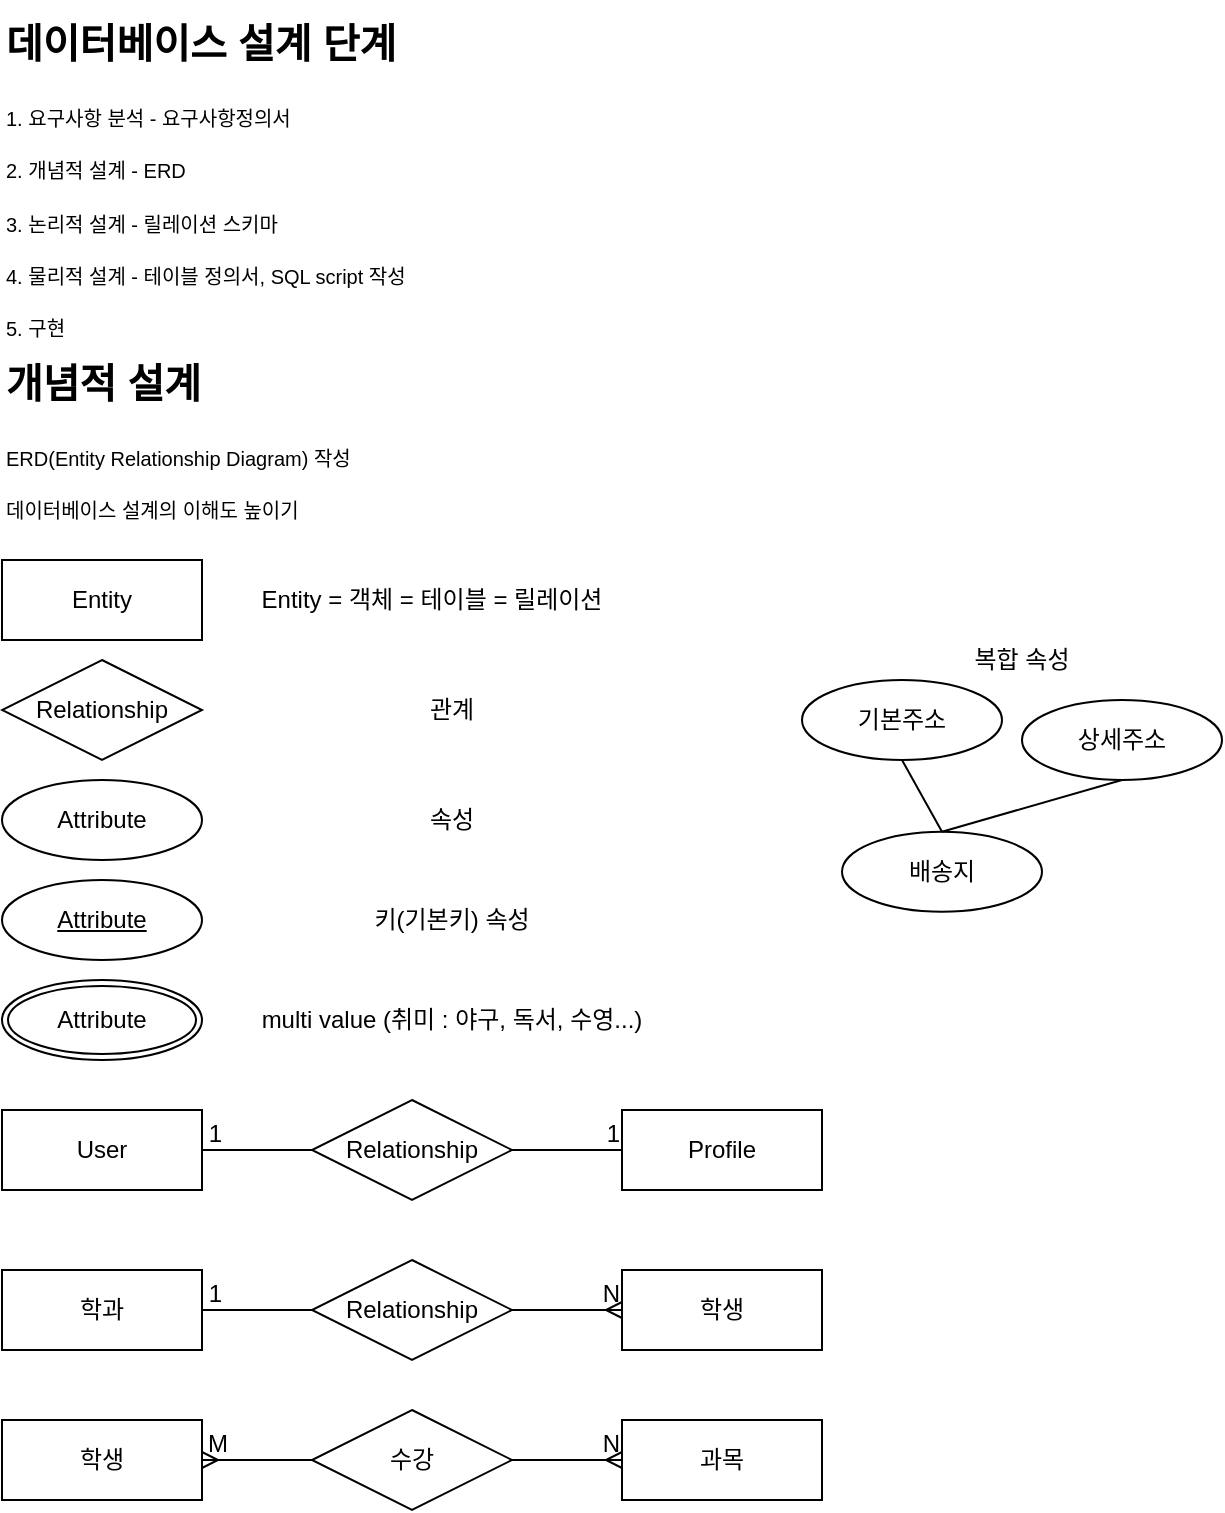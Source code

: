 <mxfile>
    <diagram id="VtlkoPiCAXsFjQNb4059" name="개념">
        <mxGraphModel dx="612" dy="450" grid="1" gridSize="10" guides="1" tooltips="1" connect="1" arrows="1" fold="1" page="1" pageScale="1" pageWidth="850" pageHeight="1100" math="0" shadow="0">
            <root>
                <mxCell id="0"/>
                <mxCell id="1" parent="0"/>
                <mxCell id="9raK59ocRdpK_MaFvow9-1" value="&lt;h1 style=&quot;margin-top: 0px;&quot;&gt;&lt;font style=&quot;font-size: 20px;&quot;&gt;데이터베이스 설계 단계&lt;/font&gt;&lt;/h1&gt;&lt;p&gt;&lt;font style=&quot;font-size: 10px;&quot;&gt;1. 요구사항 분석 - 요구사항정의서&lt;/font&gt;&lt;/p&gt;&lt;p&gt;&lt;font style=&quot;font-size: 10px;&quot;&gt;2. 개념적 설계 - ERD&lt;/font&gt;&lt;/p&gt;&lt;p&gt;&lt;font style=&quot;font-size: 10px;&quot;&gt;3. 논리적 설계 - 릴레이션 스키마&lt;/font&gt;&lt;/p&gt;&lt;p&gt;&lt;font style=&quot;font-size: 10px;&quot;&gt;4. 물리적 설계 - 테이블 정의서, SQL script 작성&lt;/font&gt;&lt;/p&gt;&lt;p&gt;&lt;font style=&quot;font-size: 10px;&quot;&gt;5. 구현&lt;/font&gt;&lt;/p&gt;" style="text;html=1;whiteSpace=wrap;overflow=hidden;rounded=0;" parent="1" vertex="1">
                    <mxGeometry x="10" width="260" height="200" as="geometry"/>
                </mxCell>
                <mxCell id="9raK59ocRdpK_MaFvow9-2" value="&lt;h1 style=&quot;margin-top: 0px;&quot;&gt;&lt;font style=&quot;font-size: 20px;&quot;&gt;개념적 설계&lt;/font&gt;&lt;/h1&gt;&lt;p&gt;&lt;font style=&quot;font-size: 10px;&quot;&gt;ERD(Entity Relationship Diagram) 작성&lt;/font&gt;&lt;/p&gt;&lt;p&gt;&lt;font style=&quot;font-size: 10px;&quot;&gt;데이터베이스 설계의 이해도 높이기&lt;/font&gt;&lt;/p&gt;" style="text;html=1;whiteSpace=wrap;overflow=hidden;rounded=0;" parent="1" vertex="1">
                    <mxGeometry x="10" y="170" width="260" height="120" as="geometry"/>
                </mxCell>
                <mxCell id="9raK59ocRdpK_MaFvow9-3" value="Entity" style="whiteSpace=wrap;html=1;align=center;" parent="1" vertex="1">
                    <mxGeometry x="10" y="280" width="100" height="40" as="geometry"/>
                </mxCell>
                <mxCell id="9raK59ocRdpK_MaFvow9-4" value="Entity = 객체 = 테이블 = 릴레이션" style="text;html=1;align=center;verticalAlign=middle;whiteSpace=wrap;rounded=0;" parent="1" vertex="1">
                    <mxGeometry x="120" y="285" width="210" height="30" as="geometry"/>
                </mxCell>
                <mxCell id="9raK59ocRdpK_MaFvow9-5" value="Relationship" style="shape=rhombus;perimeter=rhombusPerimeter;whiteSpace=wrap;html=1;align=center;" parent="1" vertex="1">
                    <mxGeometry x="10" y="330" width="100" height="50" as="geometry"/>
                </mxCell>
                <mxCell id="9raK59ocRdpK_MaFvow9-6" value="관계" style="text;html=1;align=center;verticalAlign=middle;whiteSpace=wrap;rounded=0;" parent="1" vertex="1">
                    <mxGeometry x="130" y="340" width="210" height="30" as="geometry"/>
                </mxCell>
                <mxCell id="9raK59ocRdpK_MaFvow9-7" value="Attribute" style="ellipse;whiteSpace=wrap;html=1;align=center;" parent="1" vertex="1">
                    <mxGeometry x="10" y="390" width="100" height="40" as="geometry"/>
                </mxCell>
                <mxCell id="9raK59ocRdpK_MaFvow9-8" value="속성" style="text;html=1;align=center;verticalAlign=middle;whiteSpace=wrap;rounded=0;" parent="1" vertex="1">
                    <mxGeometry x="130" y="395" width="210" height="30" as="geometry"/>
                </mxCell>
                <mxCell id="9raK59ocRdpK_MaFvow9-9" value="Attribute" style="ellipse;whiteSpace=wrap;html=1;align=center;fontStyle=4;" parent="1" vertex="1">
                    <mxGeometry x="10" y="440" width="100" height="40" as="geometry"/>
                </mxCell>
                <mxCell id="9raK59ocRdpK_MaFvow9-10" value="키(기본키) 속성" style="text;html=1;align=center;verticalAlign=middle;whiteSpace=wrap;rounded=0;" parent="1" vertex="1">
                    <mxGeometry x="130" y="445" width="210" height="30" as="geometry"/>
                </mxCell>
                <mxCell id="9raK59ocRdpK_MaFvow9-11" value="Attribute" style="ellipse;shape=doubleEllipse;margin=3;whiteSpace=wrap;html=1;align=center;" parent="1" vertex="1">
                    <mxGeometry x="10" y="490" width="100" height="40" as="geometry"/>
                </mxCell>
                <mxCell id="9raK59ocRdpK_MaFvow9-12" value="multi value (취미 : 야구, 독서, 수영...)" style="text;html=1;align=center;verticalAlign=middle;whiteSpace=wrap;rounded=0;" parent="1" vertex="1">
                    <mxGeometry x="130" y="495" width="210" height="30" as="geometry"/>
                </mxCell>
                <mxCell id="9raK59ocRdpK_MaFvow9-13" value="Relationship" style="shape=rhombus;perimeter=rhombusPerimeter;whiteSpace=wrap;html=1;align=center;" parent="1" vertex="1">
                    <mxGeometry x="165" y="550" width="100" height="50" as="geometry"/>
                </mxCell>
                <mxCell id="9raK59ocRdpK_MaFvow9-14" value="User" style="whiteSpace=wrap;html=1;align=center;" parent="1" vertex="1">
                    <mxGeometry x="10" y="555" width="100" height="40" as="geometry"/>
                </mxCell>
                <mxCell id="9raK59ocRdpK_MaFvow9-32" value="Profile" style="whiteSpace=wrap;html=1;align=center;" parent="1" vertex="1">
                    <mxGeometry x="320" y="555" width="100" height="40" as="geometry"/>
                </mxCell>
                <mxCell id="9raK59ocRdpK_MaFvow9-35" value="" style="endArrow=none;html=1;rounded=0;entryX=0;entryY=0.5;entryDx=0;entryDy=0;exitX=1;exitY=0.5;exitDx=0;exitDy=0;" parent="1" source="9raK59ocRdpK_MaFvow9-13" target="9raK59ocRdpK_MaFvow9-32" edge="1">
                    <mxGeometry relative="1" as="geometry">
                        <mxPoint x="100" y="650" as="sourcePoint"/>
                        <mxPoint x="260" y="650" as="targetPoint"/>
                    </mxGeometry>
                </mxCell>
                <mxCell id="9raK59ocRdpK_MaFvow9-36" value="1" style="resizable=0;html=1;whiteSpace=wrap;align=right;verticalAlign=bottom;" parent="9raK59ocRdpK_MaFvow9-35" connectable="0" vertex="1">
                    <mxGeometry x="1" relative="1" as="geometry"/>
                </mxCell>
                <mxCell id="9raK59ocRdpK_MaFvow9-37" value="" style="endArrow=none;html=1;rounded=0;exitX=0;exitY=0.5;exitDx=0;exitDy=0;entryX=1;entryY=0.5;entryDx=0;entryDy=0;" parent="1" source="9raK59ocRdpK_MaFvow9-13" target="9raK59ocRdpK_MaFvow9-14" edge="1">
                    <mxGeometry relative="1" as="geometry">
                        <mxPoint x="110" y="574.71" as="sourcePoint"/>
                        <mxPoint x="140" y="600" as="targetPoint"/>
                    </mxGeometry>
                </mxCell>
                <mxCell id="9raK59ocRdpK_MaFvow9-38" value="1" style="resizable=0;html=1;whiteSpace=wrap;align=right;verticalAlign=bottom;" parent="9raK59ocRdpK_MaFvow9-37" connectable="0" vertex="1">
                    <mxGeometry x="1" relative="1" as="geometry">
                        <mxPoint x="11" as="offset"/>
                    </mxGeometry>
                </mxCell>
                <mxCell id="9raK59ocRdpK_MaFvow9-39" value="Relationship" style="shape=rhombus;perimeter=rhombusPerimeter;whiteSpace=wrap;html=1;align=center;" parent="1" vertex="1">
                    <mxGeometry x="165" y="630" width="100" height="50" as="geometry"/>
                </mxCell>
                <mxCell id="9raK59ocRdpK_MaFvow9-40" value="학과" style="whiteSpace=wrap;html=1;align=center;" parent="1" vertex="1">
                    <mxGeometry x="10" y="635" width="100" height="40" as="geometry"/>
                </mxCell>
                <mxCell id="9raK59ocRdpK_MaFvow9-41" value="학생" style="whiteSpace=wrap;html=1;align=center;" parent="1" vertex="1">
                    <mxGeometry x="320" y="635" width="100" height="40" as="geometry"/>
                </mxCell>
                <mxCell id="9raK59ocRdpK_MaFvow9-42" value="" style="endArrow=ERmany;html=1;rounded=0;entryX=0;entryY=0.5;entryDx=0;entryDy=0;exitX=1;exitY=0.5;exitDx=0;exitDy=0;endFill=0;" parent="1" source="9raK59ocRdpK_MaFvow9-39" target="9raK59ocRdpK_MaFvow9-41" edge="1">
                    <mxGeometry relative="1" as="geometry">
                        <mxPoint x="100" y="730" as="sourcePoint"/>
                        <mxPoint x="260" y="730" as="targetPoint"/>
                    </mxGeometry>
                </mxCell>
                <mxCell id="9raK59ocRdpK_MaFvow9-43" value="N" style="resizable=0;html=1;whiteSpace=wrap;align=right;verticalAlign=bottom;" parent="9raK59ocRdpK_MaFvow9-42" connectable="0" vertex="1">
                    <mxGeometry x="1" relative="1" as="geometry"/>
                </mxCell>
                <mxCell id="9raK59ocRdpK_MaFvow9-44" value="" style="endArrow=none;html=1;rounded=0;exitX=0;exitY=0.5;exitDx=0;exitDy=0;entryX=1;entryY=0.5;entryDx=0;entryDy=0;" parent="1" source="9raK59ocRdpK_MaFvow9-39" target="9raK59ocRdpK_MaFvow9-40" edge="1">
                    <mxGeometry relative="1" as="geometry">
                        <mxPoint x="110" y="654.71" as="sourcePoint"/>
                        <mxPoint x="140" y="680" as="targetPoint"/>
                    </mxGeometry>
                </mxCell>
                <mxCell id="9raK59ocRdpK_MaFvow9-45" value="1" style="resizable=0;html=1;whiteSpace=wrap;align=right;verticalAlign=bottom;" parent="9raK59ocRdpK_MaFvow9-44" connectable="0" vertex="1">
                    <mxGeometry x="1" relative="1" as="geometry">
                        <mxPoint x="11" as="offset"/>
                    </mxGeometry>
                </mxCell>
                <mxCell id="9raK59ocRdpK_MaFvow9-47" value="수강" style="shape=rhombus;perimeter=rhombusPerimeter;whiteSpace=wrap;html=1;align=center;" parent="1" vertex="1">
                    <mxGeometry x="165" y="705" width="100" height="50" as="geometry"/>
                </mxCell>
                <mxCell id="9raK59ocRdpK_MaFvow9-48" value="학생" style="whiteSpace=wrap;html=1;align=center;" parent="1" vertex="1">
                    <mxGeometry x="10" y="710" width="100" height="40" as="geometry"/>
                </mxCell>
                <mxCell id="9raK59ocRdpK_MaFvow9-49" value="과목" style="whiteSpace=wrap;html=1;align=center;" parent="1" vertex="1">
                    <mxGeometry x="320" y="710" width="100" height="40" as="geometry"/>
                </mxCell>
                <mxCell id="9raK59ocRdpK_MaFvow9-50" value="" style="endArrow=ERmany;html=1;rounded=0;entryX=0;entryY=0.5;entryDx=0;entryDy=0;exitX=1;exitY=0.5;exitDx=0;exitDy=0;endFill=0;" parent="1" source="9raK59ocRdpK_MaFvow9-47" target="9raK59ocRdpK_MaFvow9-49" edge="1">
                    <mxGeometry relative="1" as="geometry">
                        <mxPoint x="100" y="805" as="sourcePoint"/>
                        <mxPoint x="260" y="805" as="targetPoint"/>
                    </mxGeometry>
                </mxCell>
                <mxCell id="9raK59ocRdpK_MaFvow9-51" value="N" style="resizable=0;html=1;whiteSpace=wrap;align=right;verticalAlign=bottom;" parent="9raK59ocRdpK_MaFvow9-50" connectable="0" vertex="1">
                    <mxGeometry x="1" relative="1" as="geometry"/>
                </mxCell>
                <mxCell id="9raK59ocRdpK_MaFvow9-52" value="" style="endArrow=ERmany;html=1;rounded=0;exitX=0;exitY=0.5;exitDx=0;exitDy=0;entryX=1;entryY=0.5;entryDx=0;entryDy=0;startArrow=none;startFill=0;endFill=0;" parent="1" source="9raK59ocRdpK_MaFvow9-47" target="9raK59ocRdpK_MaFvow9-48" edge="1">
                    <mxGeometry relative="1" as="geometry">
                        <mxPoint x="110" y="729.71" as="sourcePoint"/>
                        <mxPoint x="140" y="755" as="targetPoint"/>
                    </mxGeometry>
                </mxCell>
                <mxCell id="9raK59ocRdpK_MaFvow9-53" value="M" style="resizable=0;html=1;whiteSpace=wrap;align=right;verticalAlign=bottom;" parent="9raK59ocRdpK_MaFvow9-52" connectable="0" vertex="1">
                    <mxGeometry x="1" relative="1" as="geometry">
                        <mxPoint x="14" as="offset"/>
                    </mxGeometry>
                </mxCell>
                <mxCell id="l2cy9vQ-55kJcEL_mRlx-1" value="배송지" style="ellipse;whiteSpace=wrap;html=1;align=center;" vertex="1" parent="1">
                    <mxGeometry x="430" y="415.86" width="100" height="40" as="geometry"/>
                </mxCell>
                <mxCell id="l2cy9vQ-55kJcEL_mRlx-2" style="edgeStyle=none;html=1;exitX=0.5;exitY=1;exitDx=0;exitDy=0;entryX=0.5;entryY=0;entryDx=0;entryDy=0;endArrow=none;endFill=0;" edge="1" parent="1" source="l2cy9vQ-55kJcEL_mRlx-3" target="l2cy9vQ-55kJcEL_mRlx-1">
                    <mxGeometry relative="1" as="geometry">
                        <mxPoint x="475.355" y="415.858" as="targetPoint"/>
                    </mxGeometry>
                </mxCell>
                <mxCell id="l2cy9vQ-55kJcEL_mRlx-3" value="기본주소" style="ellipse;whiteSpace=wrap;html=1;align=center;" vertex="1" parent="1">
                    <mxGeometry x="410" y="340" width="100" height="40" as="geometry"/>
                </mxCell>
                <mxCell id="l2cy9vQ-55kJcEL_mRlx-4" style="edgeStyle=none;html=1;exitX=0.5;exitY=1;exitDx=0;exitDy=0;entryX=0.5;entryY=0;entryDx=0;entryDy=0;endArrow=none;endFill=0;" edge="1" parent="1" source="l2cy9vQ-55kJcEL_mRlx-5" target="l2cy9vQ-55kJcEL_mRlx-1">
                    <mxGeometry relative="1" as="geometry">
                        <mxPoint x="475.355" y="415.858" as="targetPoint"/>
                    </mxGeometry>
                </mxCell>
                <mxCell id="l2cy9vQ-55kJcEL_mRlx-5" value="상세주소" style="ellipse;whiteSpace=wrap;html=1;align=center;" vertex="1" parent="1">
                    <mxGeometry x="520" y="350" width="100" height="40" as="geometry"/>
                </mxCell>
                <mxCell id="l2cy9vQ-55kJcEL_mRlx-6" value="복합 속성" style="text;html=1;align=center;verticalAlign=middle;whiteSpace=wrap;rounded=0;" vertex="1" parent="1">
                    <mxGeometry x="490" y="315" width="60" height="30" as="geometry"/>
                </mxCell>
            </root>
        </mxGraphModel>
    </diagram>
    <diagram id="faDiDzWb9nqRok1hGdBf" name="한빛 ERD">
        <mxGraphModel dx="739" dy="543" grid="1" gridSize="10" guides="1" tooltips="1" connect="1" arrows="1" fold="1" page="1" pageScale="1" pageWidth="850" pageHeight="1100" math="0" shadow="0">
            <root>
                <mxCell id="0"/>
                <mxCell id="1" parent="0"/>
                <mxCell id="jz3VboZClx1tS8ArKU_I-9" style="edgeStyle=none;html=1;exitX=0;exitY=0.5;exitDx=0;exitDy=0;entryX=1;entryY=1;entryDx=0;entryDy=0;endArrow=none;endFill=0;" parent="1" source="jz3VboZClx1tS8ArKU_I-1" target="jz3VboZClx1tS8ArKU_I-4" edge="1">
                    <mxGeometry relative="1" as="geometry"/>
                </mxCell>
                <mxCell id="jz3VboZClx1tS8ArKU_I-10" style="edgeStyle=none;html=1;exitX=0;exitY=0.5;exitDx=0;exitDy=0;entryX=1;entryY=0.5;entryDx=0;entryDy=0;endArrow=none;endFill=0;" parent="1" source="jz3VboZClx1tS8ArKU_I-1" target="jz3VboZClx1tS8ArKU_I-6" edge="1">
                    <mxGeometry relative="1" as="geometry"/>
                </mxCell>
                <mxCell id="jz3VboZClx1tS8ArKU_I-11" style="edgeStyle=none;html=1;exitX=0;exitY=0.5;exitDx=0;exitDy=0;entryX=1;entryY=0;entryDx=0;entryDy=0;endArrow=none;endFill=0;" parent="1" source="jz3VboZClx1tS8ArKU_I-1" target="jz3VboZClx1tS8ArKU_I-8" edge="1">
                    <mxGeometry relative="1" as="geometry"/>
                </mxCell>
                <mxCell id="jz3VboZClx1tS8ArKU_I-13" style="edgeStyle=none;html=1;exitX=0;exitY=0.5;exitDx=0;exitDy=0;entryX=1;entryY=0.5;entryDx=0;entryDy=0;endArrow=none;endFill=0;" parent="1" source="jz3VboZClx1tS8ArKU_I-1" target="jz3VboZClx1tS8ArKU_I-5" edge="1">
                    <mxGeometry relative="1" as="geometry"/>
                </mxCell>
                <mxCell id="jz3VboZClx1tS8ArKU_I-1" value="회원" style="whiteSpace=wrap;html=1;align=center;" parent="1" vertex="1">
                    <mxGeometry x="200" y="210" width="100" height="40" as="geometry"/>
                </mxCell>
                <mxCell id="jz3VboZClx1tS8ArKU_I-4" value="아이디" style="ellipse;whiteSpace=wrap;html=1;align=center;fontStyle=4;" parent="1" vertex="1">
                    <mxGeometry x="40" y="90" width="100" height="40" as="geometry"/>
                </mxCell>
                <mxCell id="jz3VboZClx1tS8ArKU_I-5" value="비밀번호" style="ellipse;whiteSpace=wrap;html=1;align=center;" parent="1" vertex="1">
                    <mxGeometry x="40" y="150" width="100" height="40" as="geometry"/>
                </mxCell>
                <mxCell id="jz3VboZClx1tS8ArKU_I-6" value="이름" style="ellipse;whiteSpace=wrap;html=1;align=center;" parent="1" vertex="1">
                    <mxGeometry x="40" y="210" width="100" height="40" as="geometry"/>
                </mxCell>
                <mxCell id="jz3VboZClx1tS8ArKU_I-7" value="나이" style="ellipse;whiteSpace=wrap;html=1;align=center;" parent="1" vertex="1">
                    <mxGeometry x="40" y="270" width="100" height="40" as="geometry"/>
                </mxCell>
                <mxCell id="jz3VboZClx1tS8ArKU_I-8" value="직업" style="ellipse;whiteSpace=wrap;html=1;align=center;" parent="1" vertex="1">
                    <mxGeometry x="40" y="330" width="100" height="40" as="geometry"/>
                </mxCell>
                <mxCell id="jz3VboZClx1tS8ArKU_I-12" style="edgeStyle=none;html=1;exitX=0;exitY=0.5;exitDx=0;exitDy=0;endArrow=none;endFill=0;entryX=1;entryY=0.5;entryDx=0;entryDy=0;" parent="1" source="jz3VboZClx1tS8ArKU_I-1" target="jz3VboZClx1tS8ArKU_I-7" edge="1">
                    <mxGeometry relative="1" as="geometry"/>
                </mxCell>
                <mxCell id="jz3VboZClx1tS8ArKU_I-20" style="edgeStyle=none;html=1;exitX=1;exitY=0.5;exitDx=0;exitDy=0;entryX=0;entryY=0.5;entryDx=0;entryDy=0;endArrow=none;endFill=0;" parent="1" source="jz3VboZClx1tS8ArKU_I-14" target="jz3VboZClx1tS8ArKU_I-19" edge="1">
                    <mxGeometry relative="1" as="geometry"/>
                </mxCell>
                <mxCell id="jz3VboZClx1tS8ArKU_I-21" style="edgeStyle=none;html=1;exitX=1;exitY=0.5;exitDx=0;exitDy=0;entryX=0;entryY=0.5;entryDx=0;entryDy=0;endArrow=none;endFill=0;" parent="1" source="jz3VboZClx1tS8ArKU_I-14" target="jz3VboZClx1tS8ArKU_I-15" edge="1">
                    <mxGeometry relative="1" as="geometry"/>
                </mxCell>
                <mxCell id="jz3VboZClx1tS8ArKU_I-22" style="edgeStyle=none;html=1;exitX=1;exitY=0.5;exitDx=0;exitDy=0;entryX=0;entryY=0.5;entryDx=0;entryDy=0;endArrow=none;endFill=0;" parent="1" source="jz3VboZClx1tS8ArKU_I-14" target="jz3VboZClx1tS8ArKU_I-17" edge="1">
                    <mxGeometry relative="1" as="geometry"/>
                </mxCell>
                <mxCell id="jz3VboZClx1tS8ArKU_I-23" style="edgeStyle=none;html=1;exitX=1;exitY=0.5;exitDx=0;exitDy=0;entryX=0;entryY=0.5;entryDx=0;entryDy=0;endArrow=none;endFill=0;" parent="1" source="jz3VboZClx1tS8ArKU_I-14" target="jz3VboZClx1tS8ArKU_I-18" edge="1">
                    <mxGeometry relative="1" as="geometry"/>
                </mxCell>
                <mxCell id="jz3VboZClx1tS8ArKU_I-14" value="상품" style="whiteSpace=wrap;html=1;align=center;" parent="1" vertex="1">
                    <mxGeometry x="560" y="210" width="100" height="40" as="geometry"/>
                </mxCell>
                <mxCell id="jz3VboZClx1tS8ArKU_I-15" value="상품번호" style="ellipse;whiteSpace=wrap;html=1;align=center;fontStyle=4;" parent="1" vertex="1">
                    <mxGeometry x="690" y="90" width="100" height="40" as="geometry"/>
                </mxCell>
                <mxCell id="jz3VboZClx1tS8ArKU_I-17" value="상품명" style="ellipse;whiteSpace=wrap;html=1;align=center;" parent="1" vertex="1">
                    <mxGeometry x="690" y="150" width="100" height="40" as="geometry"/>
                </mxCell>
                <mxCell id="jz3VboZClx1tS8ArKU_I-18" value="재고량" style="ellipse;whiteSpace=wrap;html=1;align=center;" parent="1" vertex="1">
                    <mxGeometry x="690" y="250" width="100" height="40" as="geometry"/>
                </mxCell>
                <mxCell id="jz3VboZClx1tS8ArKU_I-19" value="단가" style="ellipse;whiteSpace=wrap;html=1;align=center;" parent="1" vertex="1">
                    <mxGeometry x="690" y="310" width="100" height="40" as="geometry"/>
                </mxCell>
                <mxCell id="jz3VboZClx1tS8ArKU_I-25" style="edgeStyle=none;html=1;exitX=1;exitY=0.5;exitDx=0;exitDy=0;entryX=0;entryY=0.5;entryDx=0;entryDy=0;endArrow=none;endFill=0;" parent="1" source="jz3VboZClx1tS8ArKU_I-29" target="jz3VboZClx1tS8ArKU_I-33" edge="1">
                    <mxGeometry relative="1" as="geometry"/>
                </mxCell>
                <mxCell id="jz3VboZClx1tS8ArKU_I-26" style="edgeStyle=none;html=1;exitX=1;exitY=0.5;exitDx=0;exitDy=0;entryX=0;entryY=0.5;entryDx=0;entryDy=0;endArrow=none;endFill=0;" parent="1" source="jz3VboZClx1tS8ArKU_I-29" target="jz3VboZClx1tS8ArKU_I-30" edge="1">
                    <mxGeometry relative="1" as="geometry"/>
                </mxCell>
                <mxCell id="jz3VboZClx1tS8ArKU_I-27" style="edgeStyle=none;html=1;exitX=1;exitY=0.5;exitDx=0;exitDy=0;entryX=0;entryY=0.5;entryDx=0;entryDy=0;endArrow=none;endFill=0;" parent="1" source="jz3VboZClx1tS8ArKU_I-29" target="jz3VboZClx1tS8ArKU_I-31" edge="1">
                    <mxGeometry relative="1" as="geometry"/>
                </mxCell>
                <mxCell id="jz3VboZClx1tS8ArKU_I-28" style="edgeStyle=none;html=1;exitX=1;exitY=0.5;exitDx=0;exitDy=0;entryX=0;entryY=0.5;entryDx=0;entryDy=0;endArrow=none;endFill=0;" parent="1" source="jz3VboZClx1tS8ArKU_I-29" target="jz3VboZClx1tS8ArKU_I-32" edge="1">
                    <mxGeometry relative="1" as="geometry"/>
                </mxCell>
                <mxCell id="jz3VboZClx1tS8ArKU_I-29" value="제조업체" style="whiteSpace=wrap;html=1;align=center;" parent="1" vertex="1">
                    <mxGeometry x="560" y="600" width="100" height="40" as="geometry"/>
                </mxCell>
                <mxCell id="jz3VboZClx1tS8ArKU_I-30" value="업체코드" style="ellipse;whiteSpace=wrap;html=1;align=center;fontStyle=4;" parent="1" vertex="1">
                    <mxGeometry x="690" y="480" width="100" height="40" as="geometry"/>
                </mxCell>
                <mxCell id="jz3VboZClx1tS8ArKU_I-31" value="업체명" style="ellipse;whiteSpace=wrap;html=1;align=center;" parent="1" vertex="1">
                    <mxGeometry x="690" y="540" width="100" height="40" as="geometry"/>
                </mxCell>
                <mxCell id="jz3VboZClx1tS8ArKU_I-32" value="전화번호" style="ellipse;whiteSpace=wrap;html=1;align=center;" parent="1" vertex="1">
                    <mxGeometry x="690" y="600" width="100" height="40" as="geometry"/>
                </mxCell>
                <mxCell id="jz3VboZClx1tS8ArKU_I-33" value="위치" style="ellipse;whiteSpace=wrap;html=1;align=center;" parent="1" vertex="1">
                    <mxGeometry x="690" y="660" width="100" height="40" as="geometry"/>
                </mxCell>
                <mxCell id="jz3VboZClx1tS8ArKU_I-35" style="edgeStyle=none;html=1;exitX=0;exitY=0.5;exitDx=0;exitDy=0;entryX=1;entryY=0.5;entryDx=0;entryDy=0;endArrow=none;endFill=0;" parent="1" source="jz3VboZClx1tS8ArKU_I-34" target="jz3VboZClx1tS8ArKU_I-29" edge="1">
                    <mxGeometry relative="1" as="geometry"/>
                </mxCell>
                <mxCell id="jz3VboZClx1tS8ArKU_I-34" value="담당자" style="ellipse;whiteSpace=wrap;html=1;align=center;" parent="1" vertex="1">
                    <mxGeometry x="690" y="720" width="100" height="40" as="geometry"/>
                </mxCell>
                <mxCell id="jz3VboZClx1tS8ArKU_I-36" style="edgeStyle=none;html=1;exitX=0;exitY=0.5;exitDx=0;exitDy=0;entryX=1;entryY=1;entryDx=0;entryDy=0;endArrow=none;endFill=0;" parent="1" source="jz3VboZClx1tS8ArKU_I-40" target="jz3VboZClx1tS8ArKU_I-41" edge="1">
                    <mxGeometry relative="1" as="geometry"/>
                </mxCell>
                <mxCell id="jz3VboZClx1tS8ArKU_I-37" style="edgeStyle=none;html=1;exitX=0;exitY=0.5;exitDx=0;exitDy=0;entryX=1;entryY=0.5;entryDx=0;entryDy=0;endArrow=none;endFill=0;" parent="1" source="jz3VboZClx1tS8ArKU_I-40" target="jz3VboZClx1tS8ArKU_I-43" edge="1">
                    <mxGeometry relative="1" as="geometry"/>
                </mxCell>
                <mxCell id="jz3VboZClx1tS8ArKU_I-39" style="edgeStyle=none;html=1;exitX=0;exitY=0.5;exitDx=0;exitDy=0;entryX=1;entryY=0.5;entryDx=0;entryDy=0;endArrow=none;endFill=0;" parent="1" source="jz3VboZClx1tS8ArKU_I-40" target="jz3VboZClx1tS8ArKU_I-42" edge="1">
                    <mxGeometry relative="1" as="geometry"/>
                </mxCell>
                <mxCell id="jz3VboZClx1tS8ArKU_I-40" value="게시글" style="whiteSpace=wrap;html=1;align=center;" parent="1" vertex="1">
                    <mxGeometry x="200" y="600" width="100" height="40" as="geometry"/>
                </mxCell>
                <mxCell id="jz3VboZClx1tS8ArKU_I-41" value="글번호" style="ellipse;whiteSpace=wrap;html=1;align=center;fontStyle=4;" parent="1" vertex="1">
                    <mxGeometry x="40" y="510" width="100" height="40" as="geometry"/>
                </mxCell>
                <mxCell id="jz3VboZClx1tS8ArKU_I-42" value="제목" style="ellipse;whiteSpace=wrap;html=1;align=center;" parent="1" vertex="1">
                    <mxGeometry x="40" y="570" width="100" height="40" as="geometry"/>
                </mxCell>
                <mxCell id="jz3VboZClx1tS8ArKU_I-43" value="내용" style="ellipse;whiteSpace=wrap;html=1;align=center;" parent="1" vertex="1">
                    <mxGeometry x="40" y="630" width="100" height="40" as="geometry"/>
                </mxCell>
                <mxCell id="jz3VboZClx1tS8ArKU_I-44" value="작성일" style="ellipse;whiteSpace=wrap;html=1;align=center;" parent="1" vertex="1">
                    <mxGeometry x="40" y="690" width="100" height="40" as="geometry"/>
                </mxCell>
                <mxCell id="jz3VboZClx1tS8ArKU_I-46" style="edgeStyle=none;html=1;exitX=0;exitY=0.5;exitDx=0;exitDy=0;endArrow=none;endFill=0;entryX=1;entryY=0.5;entryDx=0;entryDy=0;" parent="1" source="jz3VboZClx1tS8ArKU_I-40" target="jz3VboZClx1tS8ArKU_I-44" edge="1">
                    <mxGeometry relative="1" as="geometry"/>
                </mxCell>
                <mxCell id="gDJnmhCRehivFqO5arcx-2" value="" style="endArrow=none;html=1;rounded=0;exitX=1;exitY=0.5;exitDx=0;exitDy=0;entryX=0;entryY=0.5;entryDx=0;entryDy=0;" parent="1" source="jz3VboZClx1tS8ArKU_I-1" target="jz3VboZClx1tS8ArKU_I-14" edge="1">
                    <mxGeometry relative="1" as="geometry">
                        <mxPoint x="330" y="340" as="sourcePoint"/>
                        <mxPoint x="490" y="340" as="targetPoint"/>
                    </mxGeometry>
                </mxCell>
                <mxCell id="gDJnmhCRehivFqO5arcx-3" value="M" style="resizable=0;html=1;whiteSpace=wrap;align=left;verticalAlign=bottom;" parent="gDJnmhCRehivFqO5arcx-2" connectable="0" vertex="1">
                    <mxGeometry x="-1" relative="1" as="geometry"/>
                </mxCell>
                <mxCell id="gDJnmhCRehivFqO5arcx-4" value="N" style="resizable=0;html=1;whiteSpace=wrap;align=right;verticalAlign=bottom;" parent="gDJnmhCRehivFqO5arcx-2" connectable="0" vertex="1">
                    <mxGeometry x="1" relative="1" as="geometry"/>
                </mxCell>
                <mxCell id="h-EBmzucjtGBtpOgha-l-20" style="edgeStyle=none;html=1;exitX=0.5;exitY=0;exitDx=0;exitDy=0;entryX=1;entryY=1;entryDx=0;entryDy=0;endArrow=none;endFill=0;" parent="1" source="gDJnmhCRehivFqO5arcx-13" target="h-EBmzucjtGBtpOgha-l-19" edge="1">
                    <mxGeometry relative="1" as="geometry"/>
                </mxCell>
                <mxCell id="h-EBmzucjtGBtpOgha-l-21" style="edgeStyle=none;html=1;exitX=0.5;exitY=0;exitDx=0;exitDy=0;entryX=0;entryY=1;entryDx=0;entryDy=0;endArrow=none;endFill=0;" parent="1" source="gDJnmhCRehivFqO5arcx-13" target="h-EBmzucjtGBtpOgha-l-17" edge="1">
                    <mxGeometry relative="1" as="geometry"/>
                </mxCell>
                <mxCell id="h-EBmzucjtGBtpOgha-l-22" style="edgeStyle=none;html=1;exitX=0.5;exitY=0;exitDx=0;exitDy=0;entryX=0.5;entryY=1;entryDx=0;entryDy=0;endArrow=none;endFill=0;" parent="1" source="gDJnmhCRehivFqO5arcx-13" target="h-EBmzucjtGBtpOgha-l-15" edge="1">
                    <mxGeometry relative="1" as="geometry"/>
                </mxCell>
                <mxCell id="h-EBmzucjtGBtpOgha-l-23" style="edgeStyle=none;html=1;exitX=0.5;exitY=0;exitDx=0;exitDy=0;entryX=0.5;entryY=1;entryDx=0;entryDy=0;endArrow=none;endFill=0;" parent="1" source="gDJnmhCRehivFqO5arcx-13" target="h-EBmzucjtGBtpOgha-l-16" edge="1">
                    <mxGeometry relative="1" as="geometry"/>
                </mxCell>
                <mxCell id="gDJnmhCRehivFqO5arcx-13" value="주문" style="shape=rhombus;perimeter=rhombusPerimeter;whiteSpace=wrap;html=1;align=center;" parent="1" vertex="1">
                    <mxGeometry x="370" y="200" width="120" height="60" as="geometry"/>
                </mxCell>
                <mxCell id="gDJnmhCRehivFqO5arcx-1" value="공급" style="shape=rhombus;perimeter=rhombusPerimeter;whiteSpace=wrap;html=1;align=center;" parent="1" vertex="1">
                    <mxGeometry x="550" y="380" width="120" height="60" as="geometry"/>
                </mxCell>
                <mxCell id="h-EBmzucjtGBtpOgha-l-1" value="" style="shape=link;html=1;rounded=0;exitX=0.5;exitY=0.019;exitDx=0;exitDy=0;entryX=0.5;entryY=1;entryDx=0;entryDy=0;exitPerimeter=0;" parent="1" source="gDJnmhCRehivFqO5arcx-1" target="jz3VboZClx1tS8ArKU_I-14" edge="1">
                    <mxGeometry relative="1" as="geometry">
                        <mxPoint x="340" y="340" as="sourcePoint"/>
                        <mxPoint x="500" y="340" as="targetPoint"/>
                    </mxGeometry>
                </mxCell>
                <mxCell id="h-EBmzucjtGBtpOgha-l-2" value="N" style="resizable=0;html=1;whiteSpace=wrap;align=right;verticalAlign=bottom;" parent="h-EBmzucjtGBtpOgha-l-1" connectable="0" vertex="1">
                    <mxGeometry x="1" relative="1" as="geometry">
                        <mxPoint x="-4" y="18" as="offset"/>
                    </mxGeometry>
                </mxCell>
                <mxCell id="h-EBmzucjtGBtpOgha-l-4" value="" style="endArrow=none;html=1;rounded=0;entryX=0.5;entryY=0;entryDx=0;entryDy=0;exitX=0.5;exitY=1;exitDx=0;exitDy=0;" parent="1" source="gDJnmhCRehivFqO5arcx-1" target="jz3VboZClx1tS8ArKU_I-29" edge="1">
                    <mxGeometry relative="1" as="geometry">
                        <mxPoint x="410" y="510" as="sourcePoint"/>
                        <mxPoint x="570" y="510" as="targetPoint"/>
                    </mxGeometry>
                </mxCell>
                <mxCell id="h-EBmzucjtGBtpOgha-l-5" value="1" style="resizable=0;html=1;whiteSpace=wrap;align=right;verticalAlign=bottom;" parent="h-EBmzucjtGBtpOgha-l-4" connectable="0" vertex="1">
                    <mxGeometry x="1" relative="1" as="geometry">
                        <mxPoint x="-2" as="offset"/>
                    </mxGeometry>
                </mxCell>
                <mxCell id="h-EBmzucjtGBtpOgha-l-8" value="" style="endArrow=none;html=1;rounded=0;exitX=0.5;exitY=1;exitDx=0;exitDy=0;entryX=0.5;entryY=0;entryDx=0;entryDy=0;" parent="1" source="jz3VboZClx1tS8ArKU_I-1" target="jz3VboZClx1tS8ArKU_I-40" edge="1">
                    <mxGeometry relative="1" as="geometry">
                        <mxPoint x="280" y="440" as="sourcePoint"/>
                        <mxPoint x="440" y="440" as="targetPoint"/>
                    </mxGeometry>
                </mxCell>
                <mxCell id="h-EBmzucjtGBtpOgha-l-9" value="1" style="resizable=0;html=1;whiteSpace=wrap;align=left;verticalAlign=bottom;" parent="h-EBmzucjtGBtpOgha-l-8" connectable="0" vertex="1">
                    <mxGeometry x="-1" relative="1" as="geometry">
                        <mxPoint x="1" y="18" as="offset"/>
                    </mxGeometry>
                </mxCell>
                <mxCell id="h-EBmzucjtGBtpOgha-l-10" value="N" style="resizable=0;html=1;whiteSpace=wrap;align=right;verticalAlign=bottom;" parent="h-EBmzucjtGBtpOgha-l-8" connectable="0" vertex="1">
                    <mxGeometry x="1" relative="1" as="geometry">
                        <mxPoint x="13" as="offset"/>
                    </mxGeometry>
                </mxCell>
                <mxCell id="h-EBmzucjtGBtpOgha-l-14" style="edgeStyle=none;html=1;exitX=0;exitY=0.5;exitDx=0;exitDy=0;endArrow=none;endFill=0;" parent="1" source="h-EBmzucjtGBtpOgha-l-11" edge="1">
                    <mxGeometry relative="1" as="geometry">
                        <mxPoint x="670" y="410" as="targetPoint"/>
                    </mxGeometry>
                </mxCell>
                <mxCell id="h-EBmzucjtGBtpOgha-l-11" value="공급일자" style="ellipse;whiteSpace=wrap;html=1;align=center;" parent="1" vertex="1">
                    <mxGeometry x="690" y="365" width="100" height="40" as="geometry"/>
                </mxCell>
                <mxCell id="h-EBmzucjtGBtpOgha-l-13" style="edgeStyle=none;html=1;exitX=0;exitY=0.5;exitDx=0;exitDy=0;entryX=1;entryY=0.5;entryDx=0;entryDy=0;endArrow=none;endFill=0;" parent="1" source="h-EBmzucjtGBtpOgha-l-12" target="gDJnmhCRehivFqO5arcx-1" edge="1">
                    <mxGeometry relative="1" as="geometry"/>
                </mxCell>
                <mxCell id="h-EBmzucjtGBtpOgha-l-12" value="공급량" style="ellipse;whiteSpace=wrap;html=1;align=center;" parent="1" vertex="1">
                    <mxGeometry x="690" y="415" width="100" height="40" as="geometry"/>
                </mxCell>
                <mxCell id="h-EBmzucjtGBtpOgha-l-3" value="작성" style="shape=rhombus;perimeter=rhombusPerimeter;whiteSpace=wrap;html=1;align=center;" parent="1" vertex="1">
                    <mxGeometry x="190" y="380" width="120" height="60" as="geometry"/>
                </mxCell>
                <mxCell id="h-EBmzucjtGBtpOgha-l-15" value="주문수량" style="ellipse;whiteSpace=wrap;html=1;align=center;" parent="1" vertex="1">
                    <mxGeometry x="300" y="80" width="100" height="40" as="geometry"/>
                </mxCell>
                <mxCell id="h-EBmzucjtGBtpOgha-l-16" value="배송지" style="ellipse;whiteSpace=wrap;html=1;align=center;" parent="1" vertex="1">
                    <mxGeometry x="400" y="120" width="100" height="40" as="geometry"/>
                </mxCell>
                <mxCell id="h-EBmzucjtGBtpOgha-l-17" value="주문일자" style="ellipse;whiteSpace=wrap;html=1;align=center;" parent="1" vertex="1">
                    <mxGeometry x="500" y="150" width="100" height="40" as="geometry"/>
                </mxCell>
                <mxCell id="h-EBmzucjtGBtpOgha-l-19" value="주문번호" style="ellipse;whiteSpace=wrap;html=1;align=center;fontStyle=4;" parent="1" vertex="1">
                    <mxGeometry x="260" y="130" width="100" height="40" as="geometry"/>
                </mxCell>
                <mxCell id="AwB7y-pqrYs59-ep3TZ_-3" style="edgeStyle=none;html=1;exitX=0.5;exitY=1;exitDx=0;exitDy=0;entryX=1;entryY=0;entryDx=0;entryDy=0;endArrow=none;endFill=0;" edge="1" parent="1" source="AwB7y-pqrYs59-ep3TZ_-1" target="h-EBmzucjtGBtpOgha-l-16">
                    <mxGeometry relative="1" as="geometry">
                        <mxPoint x="495.355" y="129.998" as="targetPoint"/>
                    </mxGeometry>
                </mxCell>
                <mxCell id="AwB7y-pqrYs59-ep3TZ_-1" value="기본주소" style="ellipse;whiteSpace=wrap;html=1;align=center;" vertex="1" parent="1">
                    <mxGeometry x="430" y="44.14" width="100" height="40" as="geometry"/>
                </mxCell>
                <mxCell id="AwB7y-pqrYs59-ep3TZ_-4" style="edgeStyle=none;html=1;exitX=0.5;exitY=1;exitDx=0;exitDy=0;entryX=1;entryY=0;entryDx=0;entryDy=0;endArrow=none;endFill=0;" edge="1" parent="1" source="AwB7y-pqrYs59-ep3TZ_-2" target="h-EBmzucjtGBtpOgha-l-16">
                    <mxGeometry relative="1" as="geometry">
                        <mxPoint x="495.355" y="129.998" as="targetPoint"/>
                    </mxGeometry>
                </mxCell>
                <mxCell id="AwB7y-pqrYs59-ep3TZ_-2" value="상세주소" style="ellipse;whiteSpace=wrap;html=1;align=center;" vertex="1" parent="1">
                    <mxGeometry x="520" y="74.14" width="100" height="40" as="geometry"/>
                </mxCell>
                <mxCell id="q0FPTxikqR6c6hp4HqTC-3" style="edgeStyle=none;html=1;exitX=0;exitY=0.5;exitDx=0;exitDy=0;entryX=1;entryY=0.5;entryDx=0;entryDy=0;endArrow=none;endFill=0;" edge="1" parent="1" source="q0FPTxikqR6c6hp4HqTC-2" target="jz3VboZClx1tS8ArKU_I-14">
                    <mxGeometry relative="1" as="geometry"/>
                </mxCell>
                <mxCell id="q0FPTxikqR6c6hp4HqTC-2" value="제품색상" style="ellipse;shape=doubleEllipse;margin=3;whiteSpace=wrap;html=1;align=center;" vertex="1" parent="1">
                    <mxGeometry x="690" y="200" width="100" height="40" as="geometry"/>
                </mxCell>
            </root>
        </mxGraphModel>
    </diagram>
    <diagram id="jKziVOlFiVOjyVTUW7VV" name="한빛 릴레이션">
        <mxGraphModel dx="893" dy="656" grid="1" gridSize="10" guides="1" tooltips="1" connect="1" arrows="1" fold="1" page="1" pageScale="1" pageWidth="850" pageHeight="1100" math="0" shadow="0">
            <root>
                <mxCell id="0"/>
                <mxCell id="1" parent="0"/>
                <mxCell id="VbfnGReWtWEkpK6F-mVL-1" value="&lt;h1 style=&quot;margin-top: 0px;&quot;&gt;&lt;font style=&quot;font-size: 20px;&quot;&gt;릴레이션 스키마 (관계데이터모델)&lt;/font&gt;&lt;/h1&gt;&lt;p&gt;&lt;span style=&quot;font-size: 10px;&quot;&gt;1. 모든 개체는 릴레이션으로 변환한다&lt;/span&gt;&lt;/p&gt;&lt;p&gt;&lt;span style=&quot;font-size: 10px;&quot;&gt;2. 다대다 관계는 릴레이션으로 변환한다&lt;/span&gt;&lt;/p&gt;&lt;p&gt;&lt;span style=&quot;font-size: 10px;&quot;&gt;3. 일대다 관계는 외래키로 표현한다&lt;/span&gt;&lt;/p&gt;&lt;p&gt;&lt;span style=&quot;font-size: 10px;&quot;&gt;4. 일대일 관계는 외래키로 표현한다&lt;/span&gt;&lt;/p&gt;&lt;p&gt;&lt;span style=&quot;font-size: 10px;&quot;&gt;5. 다중값 속성은 릴레이션으로 변환한다&lt;/span&gt;&lt;/p&gt;" style="text;html=1;whiteSpace=wrap;overflow=hidden;rounded=0;" parent="1" vertex="1">
                    <mxGeometry x="10" y="10" width="350" height="180" as="geometry"/>
                </mxCell>
                <mxCell id="VbfnGReWtWEkpK6F-mVL-15" value="회원" style="shape=table;startSize=30;container=1;collapsible=1;childLayout=tableLayout;fixedRows=1;rowLines=0;fontStyle=1;align=center;resizeLast=1;html=1;" parent="1" vertex="1">
                    <mxGeometry x="20" y="220" width="130" height="180.0" as="geometry">
                        <mxRectangle x="320" y="170" width="60" height="30" as="alternateBounds"/>
                    </mxGeometry>
                </mxCell>
                <mxCell id="VbfnGReWtWEkpK6F-mVL-16" value="" style="shape=tableRow;horizontal=0;startSize=0;swimlaneHead=0;swimlaneBody=0;fillColor=none;collapsible=0;dropTarget=0;points=[[0,0.5],[1,0.5]];portConstraint=eastwest;top=0;left=0;right=0;bottom=1;" parent="VbfnGReWtWEkpK6F-mVL-15" vertex="1">
                    <mxGeometry y="30" width="130" height="30" as="geometry"/>
                </mxCell>
                <mxCell id="VbfnGReWtWEkpK6F-mVL-17" value="PK" style="shape=partialRectangle;connectable=0;fillColor=none;top=0;left=0;bottom=0;right=0;fontStyle=1;overflow=hidden;whiteSpace=wrap;html=1;" parent="VbfnGReWtWEkpK6F-mVL-16" vertex="1">
                    <mxGeometry width="30" height="30" as="geometry">
                        <mxRectangle width="30" height="30" as="alternateBounds"/>
                    </mxGeometry>
                </mxCell>
                <mxCell id="VbfnGReWtWEkpK6F-mVL-18" value="아이디" style="shape=partialRectangle;connectable=0;fillColor=none;top=0;left=0;bottom=0;right=0;align=left;spacingLeft=6;fontStyle=5;overflow=hidden;whiteSpace=wrap;html=1;" parent="VbfnGReWtWEkpK6F-mVL-16" vertex="1">
                    <mxGeometry x="30" width="100" height="30" as="geometry">
                        <mxRectangle width="100" height="30" as="alternateBounds"/>
                    </mxGeometry>
                </mxCell>
                <mxCell id="VbfnGReWtWEkpK6F-mVL-19" value="" style="shape=tableRow;horizontal=0;startSize=0;swimlaneHead=0;swimlaneBody=0;fillColor=none;collapsible=0;dropTarget=0;points=[[0,0.5],[1,0.5]];portConstraint=eastwest;top=0;left=0;right=0;bottom=0;" parent="VbfnGReWtWEkpK6F-mVL-15" vertex="1">
                    <mxGeometry y="60" width="130" height="30" as="geometry"/>
                </mxCell>
                <mxCell id="VbfnGReWtWEkpK6F-mVL-20" value="" style="shape=partialRectangle;connectable=0;fillColor=none;top=0;left=0;bottom=0;right=0;editable=1;overflow=hidden;whiteSpace=wrap;html=1;" parent="VbfnGReWtWEkpK6F-mVL-19" vertex="1">
                    <mxGeometry width="30" height="30" as="geometry">
                        <mxRectangle width="30" height="30" as="alternateBounds"/>
                    </mxGeometry>
                </mxCell>
                <mxCell id="VbfnGReWtWEkpK6F-mVL-21" value="비밀번호" style="shape=partialRectangle;connectable=0;fillColor=none;top=0;left=0;bottom=0;right=0;align=left;spacingLeft=6;overflow=hidden;whiteSpace=wrap;html=1;" parent="VbfnGReWtWEkpK6F-mVL-19" vertex="1">
                    <mxGeometry x="30" width="100" height="30" as="geometry">
                        <mxRectangle width="100" height="30" as="alternateBounds"/>
                    </mxGeometry>
                </mxCell>
                <mxCell id="VbfnGReWtWEkpK6F-mVL-22" value="" style="shape=tableRow;horizontal=0;startSize=0;swimlaneHead=0;swimlaneBody=0;fillColor=none;collapsible=0;dropTarget=0;points=[[0,0.5],[1,0.5]];portConstraint=eastwest;top=0;left=0;right=0;bottom=0;" parent="VbfnGReWtWEkpK6F-mVL-15" vertex="1">
                    <mxGeometry y="90" width="130" height="30" as="geometry"/>
                </mxCell>
                <mxCell id="VbfnGReWtWEkpK6F-mVL-23" value="" style="shape=partialRectangle;connectable=0;fillColor=none;top=0;left=0;bottom=0;right=0;editable=1;overflow=hidden;whiteSpace=wrap;html=1;" parent="VbfnGReWtWEkpK6F-mVL-22" vertex="1">
                    <mxGeometry width="30" height="30" as="geometry">
                        <mxRectangle width="30" height="30" as="alternateBounds"/>
                    </mxGeometry>
                </mxCell>
                <mxCell id="VbfnGReWtWEkpK6F-mVL-24" value="이름" style="shape=partialRectangle;connectable=0;fillColor=none;top=0;left=0;bottom=0;right=0;align=left;spacingLeft=6;overflow=hidden;whiteSpace=wrap;html=1;" parent="VbfnGReWtWEkpK6F-mVL-22" vertex="1">
                    <mxGeometry x="30" width="100" height="30" as="geometry">
                        <mxRectangle width="100" height="30" as="alternateBounds"/>
                    </mxGeometry>
                </mxCell>
                <mxCell id="VbfnGReWtWEkpK6F-mVL-25" value="" style="shape=tableRow;horizontal=0;startSize=0;swimlaneHead=0;swimlaneBody=0;fillColor=none;collapsible=0;dropTarget=0;points=[[0,0.5],[1,0.5]];portConstraint=eastwest;top=0;left=0;right=0;bottom=0;" parent="VbfnGReWtWEkpK6F-mVL-15" vertex="1">
                    <mxGeometry y="120" width="130" height="30" as="geometry"/>
                </mxCell>
                <mxCell id="VbfnGReWtWEkpK6F-mVL-26" value="" style="shape=partialRectangle;connectable=0;fillColor=none;top=0;left=0;bottom=0;right=0;editable=1;overflow=hidden;whiteSpace=wrap;html=1;" parent="VbfnGReWtWEkpK6F-mVL-25" vertex="1">
                    <mxGeometry width="30" height="30" as="geometry">
                        <mxRectangle width="30" height="30" as="alternateBounds"/>
                    </mxGeometry>
                </mxCell>
                <mxCell id="VbfnGReWtWEkpK6F-mVL-27" value="나이" style="shape=partialRectangle;connectable=0;fillColor=none;top=0;left=0;bottom=0;right=0;align=left;spacingLeft=6;overflow=hidden;whiteSpace=wrap;html=1;" parent="VbfnGReWtWEkpK6F-mVL-25" vertex="1">
                    <mxGeometry x="30" width="100" height="30" as="geometry">
                        <mxRectangle width="100" height="30" as="alternateBounds"/>
                    </mxGeometry>
                </mxCell>
                <mxCell id="xPw5HbFruEC9l-QsTgD9-1" value="" style="shape=tableRow;horizontal=0;startSize=0;swimlaneHead=0;swimlaneBody=0;fillColor=none;collapsible=0;dropTarget=0;points=[[0,0.5],[1,0.5]];portConstraint=eastwest;top=0;left=0;right=0;bottom=0;" parent="VbfnGReWtWEkpK6F-mVL-15" vertex="1">
                    <mxGeometry y="150" width="130" height="30" as="geometry"/>
                </mxCell>
                <mxCell id="xPw5HbFruEC9l-QsTgD9-2" value="" style="shape=partialRectangle;connectable=0;fillColor=none;top=0;left=0;bottom=0;right=0;editable=1;overflow=hidden;whiteSpace=wrap;html=1;" parent="xPw5HbFruEC9l-QsTgD9-1" vertex="1">
                    <mxGeometry width="30" height="30" as="geometry">
                        <mxRectangle width="30" height="30" as="alternateBounds"/>
                    </mxGeometry>
                </mxCell>
                <mxCell id="xPw5HbFruEC9l-QsTgD9-3" value="직업" style="shape=partialRectangle;connectable=0;fillColor=none;top=0;left=0;bottom=0;right=0;align=left;spacingLeft=6;overflow=hidden;whiteSpace=wrap;html=1;" parent="xPw5HbFruEC9l-QsTgD9-1" vertex="1">
                    <mxGeometry x="30" width="100" height="30" as="geometry">
                        <mxRectangle width="100" height="30" as="alternateBounds"/>
                    </mxGeometry>
                </mxCell>
                <mxCell id="xPw5HbFruEC9l-QsTgD9-4" value="상품" style="shape=table;startSize=30;container=1;collapsible=1;childLayout=tableLayout;fixedRows=1;rowLines=0;fontStyle=1;align=center;resizeLast=1;html=1;" parent="1" vertex="1">
                    <mxGeometry x="320" y="220" width="130" height="240" as="geometry">
                        <mxRectangle x="320" y="170" width="60" height="30" as="alternateBounds"/>
                    </mxGeometry>
                </mxCell>
                <mxCell id="xPw5HbFruEC9l-QsTgD9-5" value="" style="shape=tableRow;horizontal=0;startSize=0;swimlaneHead=0;swimlaneBody=0;fillColor=none;collapsible=0;dropTarget=0;points=[[0,0.5],[1,0.5]];portConstraint=eastwest;top=0;left=0;right=0;bottom=1;" parent="xPw5HbFruEC9l-QsTgD9-4" vertex="1">
                    <mxGeometry y="30" width="130" height="30" as="geometry"/>
                </mxCell>
                <mxCell id="xPw5HbFruEC9l-QsTgD9-6" value="PK" style="shape=partialRectangle;connectable=0;fillColor=none;top=0;left=0;bottom=0;right=0;fontStyle=1;overflow=hidden;whiteSpace=wrap;html=1;" parent="xPw5HbFruEC9l-QsTgD9-5" vertex="1">
                    <mxGeometry width="30" height="30" as="geometry">
                        <mxRectangle width="30" height="30" as="alternateBounds"/>
                    </mxGeometry>
                </mxCell>
                <mxCell id="xPw5HbFruEC9l-QsTgD9-7" value="상품번호" style="shape=partialRectangle;connectable=0;fillColor=none;top=0;left=0;bottom=0;right=0;align=left;spacingLeft=6;fontStyle=5;overflow=hidden;whiteSpace=wrap;html=1;" parent="xPw5HbFruEC9l-QsTgD9-5" vertex="1">
                    <mxGeometry x="30" width="100" height="30" as="geometry">
                        <mxRectangle width="100" height="30" as="alternateBounds"/>
                    </mxGeometry>
                </mxCell>
                <mxCell id="YCEa24onec8HJkrD-o65-19" value="" style="shape=tableRow;horizontal=0;startSize=0;swimlaneHead=0;swimlaneBody=0;fillColor=none;collapsible=0;dropTarget=0;points=[[0,0.5],[1,0.5]];portConstraint=eastwest;top=0;left=0;right=0;bottom=1;" parent="xPw5HbFruEC9l-QsTgD9-4" vertex="1">
                    <mxGeometry y="60" width="130" height="30" as="geometry"/>
                </mxCell>
                <mxCell id="YCEa24onec8HJkrD-o65-20" value="FK" style="shape=partialRectangle;connectable=0;fillColor=none;top=0;left=0;bottom=0;right=0;fontStyle=1;overflow=hidden;whiteSpace=wrap;html=1;" parent="YCEa24onec8HJkrD-o65-19" vertex="1">
                    <mxGeometry width="30" height="30" as="geometry">
                        <mxRectangle width="30" height="30" as="alternateBounds"/>
                    </mxGeometry>
                </mxCell>
                <mxCell id="YCEa24onec8HJkrD-o65-21" value="업체코드" style="shape=partialRectangle;connectable=0;fillColor=none;top=0;left=0;bottom=0;right=0;align=left;spacingLeft=6;fontStyle=5;overflow=hidden;whiteSpace=wrap;html=1;" parent="YCEa24onec8HJkrD-o65-19" vertex="1">
                    <mxGeometry x="30" width="100" height="30" as="geometry">
                        <mxRectangle width="100" height="30" as="alternateBounds"/>
                    </mxGeometry>
                </mxCell>
                <mxCell id="xPw5HbFruEC9l-QsTgD9-8" value="" style="shape=tableRow;horizontal=0;startSize=0;swimlaneHead=0;swimlaneBody=0;fillColor=none;collapsible=0;dropTarget=0;points=[[0,0.5],[1,0.5]];portConstraint=eastwest;top=0;left=0;right=0;bottom=0;" parent="xPw5HbFruEC9l-QsTgD9-4" vertex="1">
                    <mxGeometry y="90" width="130" height="30" as="geometry"/>
                </mxCell>
                <mxCell id="xPw5HbFruEC9l-QsTgD9-9" value="" style="shape=partialRectangle;connectable=0;fillColor=none;top=0;left=0;bottom=0;right=0;editable=1;overflow=hidden;whiteSpace=wrap;html=1;" parent="xPw5HbFruEC9l-QsTgD9-8" vertex="1">
                    <mxGeometry width="30" height="30" as="geometry">
                        <mxRectangle width="30" height="30" as="alternateBounds"/>
                    </mxGeometry>
                </mxCell>
                <mxCell id="xPw5HbFruEC9l-QsTgD9-10" value="상품명" style="shape=partialRectangle;connectable=0;fillColor=none;top=0;left=0;bottom=0;right=0;align=left;spacingLeft=6;overflow=hidden;whiteSpace=wrap;html=1;" parent="xPw5HbFruEC9l-QsTgD9-8" vertex="1">
                    <mxGeometry x="30" width="100" height="30" as="geometry">
                        <mxRectangle width="100" height="30" as="alternateBounds"/>
                    </mxGeometry>
                </mxCell>
                <mxCell id="xPw5HbFruEC9l-QsTgD9-11" value="" style="shape=tableRow;horizontal=0;startSize=0;swimlaneHead=0;swimlaneBody=0;fillColor=none;collapsible=0;dropTarget=0;points=[[0,0.5],[1,0.5]];portConstraint=eastwest;top=0;left=0;right=0;bottom=0;" parent="xPw5HbFruEC9l-QsTgD9-4" vertex="1">
                    <mxGeometry y="120" width="130" height="30" as="geometry"/>
                </mxCell>
                <mxCell id="xPw5HbFruEC9l-QsTgD9-12" value="" style="shape=partialRectangle;connectable=0;fillColor=none;top=0;left=0;bottom=0;right=0;editable=1;overflow=hidden;whiteSpace=wrap;html=1;" parent="xPw5HbFruEC9l-QsTgD9-11" vertex="1">
                    <mxGeometry width="30" height="30" as="geometry">
                        <mxRectangle width="30" height="30" as="alternateBounds"/>
                    </mxGeometry>
                </mxCell>
                <mxCell id="xPw5HbFruEC9l-QsTgD9-13" value="재고량" style="shape=partialRectangle;connectable=0;fillColor=none;top=0;left=0;bottom=0;right=0;align=left;spacingLeft=6;overflow=hidden;whiteSpace=wrap;html=1;" parent="xPw5HbFruEC9l-QsTgD9-11" vertex="1">
                    <mxGeometry x="30" width="100" height="30" as="geometry">
                        <mxRectangle width="100" height="30" as="alternateBounds"/>
                    </mxGeometry>
                </mxCell>
                <mxCell id="xPw5HbFruEC9l-QsTgD9-14" value="" style="shape=tableRow;horizontal=0;startSize=0;swimlaneHead=0;swimlaneBody=0;fillColor=none;collapsible=0;dropTarget=0;points=[[0,0.5],[1,0.5]];portConstraint=eastwest;top=0;left=0;right=0;bottom=0;" parent="xPw5HbFruEC9l-QsTgD9-4" vertex="1">
                    <mxGeometry y="150" width="130" height="30" as="geometry"/>
                </mxCell>
                <mxCell id="xPw5HbFruEC9l-QsTgD9-15" value="" style="shape=partialRectangle;connectable=0;fillColor=none;top=0;left=0;bottom=0;right=0;editable=1;overflow=hidden;whiteSpace=wrap;html=1;" parent="xPw5HbFruEC9l-QsTgD9-14" vertex="1">
                    <mxGeometry width="30" height="30" as="geometry">
                        <mxRectangle width="30" height="30" as="alternateBounds"/>
                    </mxGeometry>
                </mxCell>
                <mxCell id="xPw5HbFruEC9l-QsTgD9-16" value="단가" style="shape=partialRectangle;connectable=0;fillColor=none;top=0;left=0;bottom=0;right=0;align=left;spacingLeft=6;overflow=hidden;whiteSpace=wrap;html=1;" parent="xPw5HbFruEC9l-QsTgD9-14" vertex="1">
                    <mxGeometry x="30" width="100" height="30" as="geometry">
                        <mxRectangle width="100" height="30" as="alternateBounds"/>
                    </mxGeometry>
                </mxCell>
                <mxCell id="YCEa24onec8HJkrD-o65-22" value="" style="shape=tableRow;horizontal=0;startSize=0;swimlaneHead=0;swimlaneBody=0;fillColor=none;collapsible=0;dropTarget=0;points=[[0,0.5],[1,0.5]];portConstraint=eastwest;top=0;left=0;right=0;bottom=0;" parent="xPw5HbFruEC9l-QsTgD9-4" vertex="1">
                    <mxGeometry y="180" width="130" height="30" as="geometry"/>
                </mxCell>
                <mxCell id="YCEa24onec8HJkrD-o65-23" value="" style="shape=partialRectangle;connectable=0;fillColor=none;top=0;left=0;bottom=0;right=0;editable=1;overflow=hidden;whiteSpace=wrap;html=1;" parent="YCEa24onec8HJkrD-o65-22" vertex="1">
                    <mxGeometry width="30" height="30" as="geometry">
                        <mxRectangle width="30" height="30" as="alternateBounds"/>
                    </mxGeometry>
                </mxCell>
                <mxCell id="YCEa24onec8HJkrD-o65-24" value="공급일자" style="shape=partialRectangle;connectable=0;fillColor=none;top=0;left=0;bottom=0;right=0;align=left;spacingLeft=6;overflow=hidden;whiteSpace=wrap;html=1;" parent="YCEa24onec8HJkrD-o65-22" vertex="1">
                    <mxGeometry x="30" width="100" height="30" as="geometry">
                        <mxRectangle width="100" height="30" as="alternateBounds"/>
                    </mxGeometry>
                </mxCell>
                <mxCell id="YCEa24onec8HJkrD-o65-25" value="" style="shape=tableRow;horizontal=0;startSize=0;swimlaneHead=0;swimlaneBody=0;fillColor=none;collapsible=0;dropTarget=0;points=[[0,0.5],[1,0.5]];portConstraint=eastwest;top=0;left=0;right=0;bottom=0;" parent="xPw5HbFruEC9l-QsTgD9-4" vertex="1">
                    <mxGeometry y="210" width="130" height="30" as="geometry"/>
                </mxCell>
                <mxCell id="YCEa24onec8HJkrD-o65-26" value="" style="shape=partialRectangle;connectable=0;fillColor=none;top=0;left=0;bottom=0;right=0;editable=1;overflow=hidden;whiteSpace=wrap;html=1;" parent="YCEa24onec8HJkrD-o65-25" vertex="1">
                    <mxGeometry width="30" height="30" as="geometry">
                        <mxRectangle width="30" height="30" as="alternateBounds"/>
                    </mxGeometry>
                </mxCell>
                <mxCell id="YCEa24onec8HJkrD-o65-27" value="공급량" style="shape=partialRectangle;connectable=0;fillColor=none;top=0;left=0;bottom=0;right=0;align=left;spacingLeft=6;overflow=hidden;whiteSpace=wrap;html=1;" parent="YCEa24onec8HJkrD-o65-25" vertex="1">
                    <mxGeometry x="30" width="100" height="30" as="geometry">
                        <mxRectangle width="100" height="30" as="alternateBounds"/>
                    </mxGeometry>
                </mxCell>
                <mxCell id="TH8rRLtcZuHi2OIvpGm8-16" value="제조업체" style="shape=table;startSize=30;container=1;collapsible=1;childLayout=tableLayout;fixedRows=1;rowLines=0;fontStyle=1;align=center;resizeLast=1;html=1;" parent="1" vertex="1">
                    <mxGeometry x="170" y="560" width="130" height="180" as="geometry">
                        <mxRectangle x="320" y="170" width="60" height="30" as="alternateBounds"/>
                    </mxGeometry>
                </mxCell>
                <mxCell id="TH8rRLtcZuHi2OIvpGm8-17" value="" style="shape=tableRow;horizontal=0;startSize=0;swimlaneHead=0;swimlaneBody=0;fillColor=none;collapsible=0;dropTarget=0;points=[[0,0.5],[1,0.5]];portConstraint=eastwest;top=0;left=0;right=0;bottom=1;" parent="TH8rRLtcZuHi2OIvpGm8-16" vertex="1">
                    <mxGeometry y="30" width="130" height="30" as="geometry"/>
                </mxCell>
                <mxCell id="TH8rRLtcZuHi2OIvpGm8-18" value="PK" style="shape=partialRectangle;connectable=0;fillColor=none;top=0;left=0;bottom=0;right=0;fontStyle=1;overflow=hidden;whiteSpace=wrap;html=1;" parent="TH8rRLtcZuHi2OIvpGm8-17" vertex="1">
                    <mxGeometry width="30" height="30" as="geometry">
                        <mxRectangle width="30" height="30" as="alternateBounds"/>
                    </mxGeometry>
                </mxCell>
                <mxCell id="TH8rRLtcZuHi2OIvpGm8-19" value="업체코드" style="shape=partialRectangle;connectable=0;fillColor=none;top=0;left=0;bottom=0;right=0;align=left;spacingLeft=6;fontStyle=5;overflow=hidden;whiteSpace=wrap;html=1;" parent="TH8rRLtcZuHi2OIvpGm8-17" vertex="1">
                    <mxGeometry x="30" width="100" height="30" as="geometry">
                        <mxRectangle width="100" height="30" as="alternateBounds"/>
                    </mxGeometry>
                </mxCell>
                <mxCell id="TH8rRLtcZuHi2OIvpGm8-20" value="" style="shape=tableRow;horizontal=0;startSize=0;swimlaneHead=0;swimlaneBody=0;fillColor=none;collapsible=0;dropTarget=0;points=[[0,0.5],[1,0.5]];portConstraint=eastwest;top=0;left=0;right=0;bottom=0;" parent="TH8rRLtcZuHi2OIvpGm8-16" vertex="1">
                    <mxGeometry y="60" width="130" height="30" as="geometry"/>
                </mxCell>
                <mxCell id="TH8rRLtcZuHi2OIvpGm8-21" value="" style="shape=partialRectangle;connectable=0;fillColor=none;top=0;left=0;bottom=0;right=0;editable=1;overflow=hidden;whiteSpace=wrap;html=1;" parent="TH8rRLtcZuHi2OIvpGm8-20" vertex="1">
                    <mxGeometry width="30" height="30" as="geometry">
                        <mxRectangle width="30" height="30" as="alternateBounds"/>
                    </mxGeometry>
                </mxCell>
                <mxCell id="TH8rRLtcZuHi2OIvpGm8-22" value="업체명" style="shape=partialRectangle;connectable=0;fillColor=none;top=0;left=0;bottom=0;right=0;align=left;spacingLeft=6;overflow=hidden;whiteSpace=wrap;html=1;" parent="TH8rRLtcZuHi2OIvpGm8-20" vertex="1">
                    <mxGeometry x="30" width="100" height="30" as="geometry">
                        <mxRectangle width="100" height="30" as="alternateBounds"/>
                    </mxGeometry>
                </mxCell>
                <mxCell id="TH8rRLtcZuHi2OIvpGm8-23" value="" style="shape=tableRow;horizontal=0;startSize=0;swimlaneHead=0;swimlaneBody=0;fillColor=none;collapsible=0;dropTarget=0;points=[[0,0.5],[1,0.5]];portConstraint=eastwest;top=0;left=0;right=0;bottom=0;" parent="TH8rRLtcZuHi2OIvpGm8-16" vertex="1">
                    <mxGeometry y="90" width="130" height="30" as="geometry"/>
                </mxCell>
                <mxCell id="TH8rRLtcZuHi2OIvpGm8-24" value="" style="shape=partialRectangle;connectable=0;fillColor=none;top=0;left=0;bottom=0;right=0;editable=1;overflow=hidden;whiteSpace=wrap;html=1;" parent="TH8rRLtcZuHi2OIvpGm8-23" vertex="1">
                    <mxGeometry width="30" height="30" as="geometry">
                        <mxRectangle width="30" height="30" as="alternateBounds"/>
                    </mxGeometry>
                </mxCell>
                <mxCell id="TH8rRLtcZuHi2OIvpGm8-25" value="전화번호" style="shape=partialRectangle;connectable=0;fillColor=none;top=0;left=0;bottom=0;right=0;align=left;spacingLeft=6;overflow=hidden;whiteSpace=wrap;html=1;" parent="TH8rRLtcZuHi2OIvpGm8-23" vertex="1">
                    <mxGeometry x="30" width="100" height="30" as="geometry">
                        <mxRectangle width="100" height="30" as="alternateBounds"/>
                    </mxGeometry>
                </mxCell>
                <mxCell id="TH8rRLtcZuHi2OIvpGm8-26" value="" style="shape=tableRow;horizontal=0;startSize=0;swimlaneHead=0;swimlaneBody=0;fillColor=none;collapsible=0;dropTarget=0;points=[[0,0.5],[1,0.5]];portConstraint=eastwest;top=0;left=0;right=0;bottom=0;" parent="TH8rRLtcZuHi2OIvpGm8-16" vertex="1">
                    <mxGeometry y="120" width="130" height="30" as="geometry"/>
                </mxCell>
                <mxCell id="TH8rRLtcZuHi2OIvpGm8-27" value="" style="shape=partialRectangle;connectable=0;fillColor=none;top=0;left=0;bottom=0;right=0;editable=1;overflow=hidden;whiteSpace=wrap;html=1;" parent="TH8rRLtcZuHi2OIvpGm8-26" vertex="1">
                    <mxGeometry width="30" height="30" as="geometry">
                        <mxRectangle width="30" height="30" as="alternateBounds"/>
                    </mxGeometry>
                </mxCell>
                <mxCell id="TH8rRLtcZuHi2OIvpGm8-28" value="위치" style="shape=partialRectangle;connectable=0;fillColor=none;top=0;left=0;bottom=0;right=0;align=left;spacingLeft=6;overflow=hidden;whiteSpace=wrap;html=1;" parent="TH8rRLtcZuHi2OIvpGm8-26" vertex="1">
                    <mxGeometry x="30" width="100" height="30" as="geometry">
                        <mxRectangle width="100" height="30" as="alternateBounds"/>
                    </mxGeometry>
                </mxCell>
                <mxCell id="TH8rRLtcZuHi2OIvpGm8-29" value="" style="shape=tableRow;horizontal=0;startSize=0;swimlaneHead=0;swimlaneBody=0;fillColor=none;collapsible=0;dropTarget=0;points=[[0,0.5],[1,0.5]];portConstraint=eastwest;top=0;left=0;right=0;bottom=0;" parent="TH8rRLtcZuHi2OIvpGm8-16" vertex="1">
                    <mxGeometry y="150" width="130" height="30" as="geometry"/>
                </mxCell>
                <mxCell id="TH8rRLtcZuHi2OIvpGm8-30" value="" style="shape=partialRectangle;connectable=0;fillColor=none;top=0;left=0;bottom=0;right=0;editable=1;overflow=hidden;whiteSpace=wrap;html=1;" parent="TH8rRLtcZuHi2OIvpGm8-29" vertex="1">
                    <mxGeometry width="30" height="30" as="geometry">
                        <mxRectangle width="30" height="30" as="alternateBounds"/>
                    </mxGeometry>
                </mxCell>
                <mxCell id="TH8rRLtcZuHi2OIvpGm8-31" value="담당자" style="shape=partialRectangle;connectable=0;fillColor=none;top=0;left=0;bottom=0;right=0;align=left;spacingLeft=6;overflow=hidden;whiteSpace=wrap;html=1;" parent="TH8rRLtcZuHi2OIvpGm8-29" vertex="1">
                    <mxGeometry x="30" width="100" height="30" as="geometry">
                        <mxRectangle width="100" height="30" as="alternateBounds"/>
                    </mxGeometry>
                </mxCell>
                <mxCell id="S6a7prV2gKqEtQT93Oru-1" value="주문" style="shape=table;startSize=30;container=1;collapsible=1;childLayout=tableLayout;fixedRows=1;rowLines=0;fontStyle=1;align=center;resizeLast=1;html=1;whiteSpace=wrap;" parent="1" vertex="1">
                    <mxGeometry x="170" y="220" width="130" height="240" as="geometry"/>
                </mxCell>
                <mxCell id="S6a7prV2gKqEtQT93Oru-2" value="" style="shape=tableRow;horizontal=0;startSize=0;swimlaneHead=0;swimlaneBody=0;fillColor=none;collapsible=0;dropTarget=0;points=[[0,0.5],[1,0.5]];portConstraint=eastwest;top=0;left=0;right=0;bottom=0;html=1;" parent="S6a7prV2gKqEtQT93Oru-1" vertex="1">
                    <mxGeometry y="30" width="130" height="30" as="geometry"/>
                </mxCell>
                <mxCell id="S6a7prV2gKqEtQT93Oru-3" value="PK" style="shape=partialRectangle;connectable=0;fillColor=none;top=0;left=0;bottom=0;right=0;fontStyle=1;overflow=hidden;html=1;whiteSpace=wrap;" parent="S6a7prV2gKqEtQT93Oru-2" vertex="1">
                    <mxGeometry width="60" height="30" as="geometry">
                        <mxRectangle width="60" height="30" as="alternateBounds"/>
                    </mxGeometry>
                </mxCell>
                <mxCell id="S6a7prV2gKqEtQT93Oru-4" value="주문번호" style="shape=partialRectangle;connectable=0;fillColor=none;top=0;left=0;bottom=0;right=0;align=left;spacingLeft=6;fontStyle=5;overflow=hidden;html=1;whiteSpace=wrap;" parent="S6a7prV2gKqEtQT93Oru-2" vertex="1">
                    <mxGeometry x="60" width="70" height="30" as="geometry">
                        <mxRectangle width="70" height="30" as="alternateBounds"/>
                    </mxGeometry>
                </mxCell>
                <mxCell id="S6a7prV2gKqEtQT93Oru-5" value="" style="shape=tableRow;horizontal=0;startSize=0;swimlaneHead=0;swimlaneBody=0;fillColor=none;collapsible=0;dropTarget=0;points=[[0,0.5],[1,0.5]];portConstraint=eastwest;top=0;left=0;right=0;bottom=1;html=1;" parent="S6a7prV2gKqEtQT93Oru-1" vertex="1">
                    <mxGeometry y="60" width="130" height="30" as="geometry"/>
                </mxCell>
                <mxCell id="S6a7prV2gKqEtQT93Oru-6" value="FK" style="shape=partialRectangle;connectable=0;fillColor=none;top=0;left=0;bottom=0;right=0;fontStyle=1;overflow=hidden;html=1;whiteSpace=wrap;" parent="S6a7prV2gKqEtQT93Oru-5" vertex="1">
                    <mxGeometry width="60" height="30" as="geometry">
                        <mxRectangle width="60" height="30" as="alternateBounds"/>
                    </mxGeometry>
                </mxCell>
                <mxCell id="S6a7prV2gKqEtQT93Oru-7" value="상품번호" style="shape=partialRectangle;connectable=0;fillColor=none;top=0;left=0;bottom=0;right=0;align=left;spacingLeft=6;fontStyle=5;overflow=hidden;html=1;whiteSpace=wrap;" parent="S6a7prV2gKqEtQT93Oru-5" vertex="1">
                    <mxGeometry x="60" width="70" height="30" as="geometry">
                        <mxRectangle width="70" height="30" as="alternateBounds"/>
                    </mxGeometry>
                </mxCell>
                <mxCell id="4xPOSaI-1-0eRwPkFezf-1" value="" style="shape=tableRow;horizontal=0;startSize=0;swimlaneHead=0;swimlaneBody=0;fillColor=none;collapsible=0;dropTarget=0;points=[[0,0.5],[1,0.5]];portConstraint=eastwest;top=0;left=0;right=0;bottom=1;html=1;" parent="S6a7prV2gKqEtQT93Oru-1" vertex="1">
                    <mxGeometry y="90" width="130" height="30" as="geometry"/>
                </mxCell>
                <mxCell id="4xPOSaI-1-0eRwPkFezf-2" value="FK" style="shape=partialRectangle;connectable=0;fillColor=none;top=0;left=0;bottom=0;right=0;fontStyle=1;overflow=hidden;html=1;whiteSpace=wrap;" parent="4xPOSaI-1-0eRwPkFezf-1" vertex="1">
                    <mxGeometry width="60" height="30" as="geometry">
                        <mxRectangle width="60" height="30" as="alternateBounds"/>
                    </mxGeometry>
                </mxCell>
                <mxCell id="4xPOSaI-1-0eRwPkFezf-3" value="회원아이디" style="shape=partialRectangle;connectable=0;fillColor=none;top=0;left=0;bottom=0;right=0;align=left;spacingLeft=6;fontStyle=5;overflow=hidden;html=1;whiteSpace=wrap;" parent="4xPOSaI-1-0eRwPkFezf-1" vertex="1">
                    <mxGeometry x="60" width="70" height="30" as="geometry">
                        <mxRectangle width="70" height="30" as="alternateBounds"/>
                    </mxGeometry>
                </mxCell>
                <mxCell id="S6a7prV2gKqEtQT93Oru-8" value="" style="shape=tableRow;horizontal=0;startSize=0;swimlaneHead=0;swimlaneBody=0;fillColor=none;collapsible=0;dropTarget=0;points=[[0,0.5],[1,0.5]];portConstraint=eastwest;top=0;left=0;right=0;bottom=0;html=1;" parent="S6a7prV2gKqEtQT93Oru-1" vertex="1">
                    <mxGeometry y="120" width="130" height="30" as="geometry"/>
                </mxCell>
                <mxCell id="S6a7prV2gKqEtQT93Oru-9" value="" style="shape=partialRectangle;connectable=0;fillColor=none;top=0;left=0;bottom=0;right=0;editable=1;overflow=hidden;html=1;whiteSpace=wrap;" parent="S6a7prV2gKqEtQT93Oru-8" vertex="1">
                    <mxGeometry width="60" height="30" as="geometry">
                        <mxRectangle width="60" height="30" as="alternateBounds"/>
                    </mxGeometry>
                </mxCell>
                <mxCell id="S6a7prV2gKqEtQT93Oru-10" value="주문수량" style="shape=partialRectangle;connectable=0;fillColor=none;top=0;left=0;bottom=0;right=0;align=left;spacingLeft=6;overflow=hidden;html=1;whiteSpace=wrap;" parent="S6a7prV2gKqEtQT93Oru-8" vertex="1">
                    <mxGeometry x="60" width="70" height="30" as="geometry">
                        <mxRectangle width="70" height="30" as="alternateBounds"/>
                    </mxGeometry>
                </mxCell>
                <mxCell id="w7WajShe0uUFvq3fpIcC-1" value="" style="shape=tableRow;horizontal=0;startSize=0;swimlaneHead=0;swimlaneBody=0;fillColor=none;collapsible=0;dropTarget=0;points=[[0,0.5],[1,0.5]];portConstraint=eastwest;top=0;left=0;right=0;bottom=0;html=1;" parent="S6a7prV2gKqEtQT93Oru-1" vertex="1">
                    <mxGeometry y="150" width="130" height="30" as="geometry"/>
                </mxCell>
                <mxCell id="w7WajShe0uUFvq3fpIcC-2" value="" style="shape=partialRectangle;connectable=0;fillColor=none;top=0;left=0;bottom=0;right=0;editable=1;overflow=hidden;html=1;whiteSpace=wrap;" parent="w7WajShe0uUFvq3fpIcC-1" vertex="1">
                    <mxGeometry width="60" height="30" as="geometry">
                        <mxRectangle width="60" height="30" as="alternateBounds"/>
                    </mxGeometry>
                </mxCell>
                <mxCell id="w7WajShe0uUFvq3fpIcC-3" value="주문일자" style="shape=partialRectangle;connectable=0;fillColor=none;top=0;left=0;bottom=0;right=0;align=left;spacingLeft=6;overflow=hidden;html=1;whiteSpace=wrap;" parent="w7WajShe0uUFvq3fpIcC-1" vertex="1">
                    <mxGeometry x="60" width="70" height="30" as="geometry">
                        <mxRectangle width="70" height="30" as="alternateBounds"/>
                    </mxGeometry>
                </mxCell>
                <mxCell id="S6a7prV2gKqEtQT93Oru-11" value="" style="shape=tableRow;horizontal=0;startSize=0;swimlaneHead=0;swimlaneBody=0;fillColor=none;collapsible=0;dropTarget=0;points=[[0,0.5],[1,0.5]];portConstraint=eastwest;top=0;left=0;right=0;bottom=0;html=1;" parent="S6a7prV2gKqEtQT93Oru-1" vertex="1">
                    <mxGeometry y="180" width="130" height="30" as="geometry"/>
                </mxCell>
                <mxCell id="S6a7prV2gKqEtQT93Oru-12" value="" style="shape=partialRectangle;connectable=0;fillColor=none;top=0;left=0;bottom=0;right=0;editable=1;overflow=hidden;html=1;whiteSpace=wrap;" parent="S6a7prV2gKqEtQT93Oru-11" vertex="1">
                    <mxGeometry width="60" height="30" as="geometry">
                        <mxRectangle width="60" height="30" as="alternateBounds"/>
                    </mxGeometry>
                </mxCell>
                <mxCell id="S6a7prV2gKqEtQT93Oru-13" value="기본주소" style="shape=partialRectangle;connectable=0;fillColor=none;top=0;left=0;bottom=0;right=0;align=left;spacingLeft=6;overflow=hidden;html=1;whiteSpace=wrap;" parent="S6a7prV2gKqEtQT93Oru-11" vertex="1">
                    <mxGeometry x="60" width="70" height="30" as="geometry">
                        <mxRectangle width="70" height="30" as="alternateBounds"/>
                    </mxGeometry>
                </mxCell>
                <mxCell id="3200ZybtnQgRJu7srUVB-1" value="" style="shape=tableRow;horizontal=0;startSize=0;swimlaneHead=0;swimlaneBody=0;fillColor=none;collapsible=0;dropTarget=0;points=[[0,0.5],[1,0.5]];portConstraint=eastwest;top=0;left=0;right=0;bottom=0;html=1;" vertex="1" parent="S6a7prV2gKqEtQT93Oru-1">
                    <mxGeometry y="210" width="130" height="30" as="geometry"/>
                </mxCell>
                <mxCell id="3200ZybtnQgRJu7srUVB-2" value="" style="shape=partialRectangle;connectable=0;fillColor=none;top=0;left=0;bottom=0;right=0;editable=1;overflow=hidden;html=1;whiteSpace=wrap;" vertex="1" parent="3200ZybtnQgRJu7srUVB-1">
                    <mxGeometry width="60" height="30" as="geometry">
                        <mxRectangle width="60" height="30" as="alternateBounds"/>
                    </mxGeometry>
                </mxCell>
                <mxCell id="3200ZybtnQgRJu7srUVB-3" value="상세주소" style="shape=partialRectangle;connectable=0;fillColor=none;top=0;left=0;bottom=0;right=0;align=left;spacingLeft=6;overflow=hidden;html=1;whiteSpace=wrap;" vertex="1" parent="3200ZybtnQgRJu7srUVB-1">
                    <mxGeometry x="60" width="70" height="30" as="geometry">
                        <mxRectangle width="70" height="30" as="alternateBounds"/>
                    </mxGeometry>
                </mxCell>
                <mxCell id="kUf_z2qxYlcE0LG1yhna-1" value="게시글" style="shape=table;startSize=30;container=1;collapsible=1;childLayout=tableLayout;fixedRows=1;rowLines=0;fontStyle=1;align=center;resizeLast=1;html=1;" parent="1" vertex="1">
                    <mxGeometry x="20" y="560" width="130" height="180" as="geometry">
                        <mxRectangle x="320" y="170" width="60" height="30" as="alternateBounds"/>
                    </mxGeometry>
                </mxCell>
                <mxCell id="kUf_z2qxYlcE0LG1yhna-2" value="" style="shape=tableRow;horizontal=0;startSize=0;swimlaneHead=0;swimlaneBody=0;fillColor=none;collapsible=0;dropTarget=0;points=[[0,0.5],[1,0.5]];portConstraint=eastwest;top=0;left=0;right=0;bottom=1;" parent="kUf_z2qxYlcE0LG1yhna-1" vertex="1">
                    <mxGeometry y="30" width="130" height="30" as="geometry"/>
                </mxCell>
                <mxCell id="kUf_z2qxYlcE0LG1yhna-3" value="PK" style="shape=partialRectangle;connectable=0;fillColor=none;top=0;left=0;bottom=0;right=0;fontStyle=1;overflow=hidden;whiteSpace=wrap;html=1;" parent="kUf_z2qxYlcE0LG1yhna-2" vertex="1">
                    <mxGeometry width="30" height="30" as="geometry">
                        <mxRectangle width="30" height="30" as="alternateBounds"/>
                    </mxGeometry>
                </mxCell>
                <mxCell id="kUf_z2qxYlcE0LG1yhna-4" value="글번호" style="shape=partialRectangle;connectable=0;fillColor=none;top=0;left=0;bottom=0;right=0;align=left;spacingLeft=6;fontStyle=5;overflow=hidden;whiteSpace=wrap;html=1;" parent="kUf_z2qxYlcE0LG1yhna-2" vertex="1">
                    <mxGeometry x="30" width="100" height="30" as="geometry">
                        <mxRectangle width="100" height="30" as="alternateBounds"/>
                    </mxGeometry>
                </mxCell>
                <mxCell id="YCEa24onec8HJkrD-o65-1" value="" style="shape=tableRow;horizontal=0;startSize=0;swimlaneHead=0;swimlaneBody=0;fillColor=none;collapsible=0;dropTarget=0;points=[[0,0.5],[1,0.5]];portConstraint=eastwest;top=0;left=0;right=0;bottom=1;" parent="kUf_z2qxYlcE0LG1yhna-1" vertex="1">
                    <mxGeometry y="60" width="130" height="30" as="geometry"/>
                </mxCell>
                <mxCell id="YCEa24onec8HJkrD-o65-2" value="FK" style="shape=partialRectangle;connectable=0;fillColor=none;top=0;left=0;bottom=0;right=0;fontStyle=1;overflow=hidden;whiteSpace=wrap;html=1;" parent="YCEa24onec8HJkrD-o65-1" vertex="1">
                    <mxGeometry width="30" height="30" as="geometry">
                        <mxRectangle width="30" height="30" as="alternateBounds"/>
                    </mxGeometry>
                </mxCell>
                <mxCell id="YCEa24onec8HJkrD-o65-3" value="회원아이디" style="shape=partialRectangle;connectable=0;fillColor=none;top=0;left=0;bottom=0;right=0;align=left;spacingLeft=6;fontStyle=5;overflow=hidden;whiteSpace=wrap;html=1;" parent="YCEa24onec8HJkrD-o65-1" vertex="1">
                    <mxGeometry x="30" width="100" height="30" as="geometry">
                        <mxRectangle width="100" height="30" as="alternateBounds"/>
                    </mxGeometry>
                </mxCell>
                <mxCell id="kUf_z2qxYlcE0LG1yhna-5" value="" style="shape=tableRow;horizontal=0;startSize=0;swimlaneHead=0;swimlaneBody=0;fillColor=none;collapsible=0;dropTarget=0;points=[[0,0.5],[1,0.5]];portConstraint=eastwest;top=0;left=0;right=0;bottom=0;" parent="kUf_z2qxYlcE0LG1yhna-1" vertex="1">
                    <mxGeometry y="90" width="130" height="30" as="geometry"/>
                </mxCell>
                <mxCell id="kUf_z2qxYlcE0LG1yhna-6" value="" style="shape=partialRectangle;connectable=0;fillColor=none;top=0;left=0;bottom=0;right=0;editable=1;overflow=hidden;whiteSpace=wrap;html=1;" parent="kUf_z2qxYlcE0LG1yhna-5" vertex="1">
                    <mxGeometry width="30" height="30" as="geometry">
                        <mxRectangle width="30" height="30" as="alternateBounds"/>
                    </mxGeometry>
                </mxCell>
                <mxCell id="kUf_z2qxYlcE0LG1yhna-7" value="제목" style="shape=partialRectangle;connectable=0;fillColor=none;top=0;left=0;bottom=0;right=0;align=left;spacingLeft=6;overflow=hidden;whiteSpace=wrap;html=1;" parent="kUf_z2qxYlcE0LG1yhna-5" vertex="1">
                    <mxGeometry x="30" width="100" height="30" as="geometry">
                        <mxRectangle width="100" height="30" as="alternateBounds"/>
                    </mxGeometry>
                </mxCell>
                <mxCell id="kUf_z2qxYlcE0LG1yhna-8" value="" style="shape=tableRow;horizontal=0;startSize=0;swimlaneHead=0;swimlaneBody=0;fillColor=none;collapsible=0;dropTarget=0;points=[[0,0.5],[1,0.5]];portConstraint=eastwest;top=0;left=0;right=0;bottom=0;" parent="kUf_z2qxYlcE0LG1yhna-1" vertex="1">
                    <mxGeometry y="120" width="130" height="30" as="geometry"/>
                </mxCell>
                <mxCell id="kUf_z2qxYlcE0LG1yhna-9" value="" style="shape=partialRectangle;connectable=0;fillColor=none;top=0;left=0;bottom=0;right=0;editable=1;overflow=hidden;whiteSpace=wrap;html=1;" parent="kUf_z2qxYlcE0LG1yhna-8" vertex="1">
                    <mxGeometry width="30" height="30" as="geometry">
                        <mxRectangle width="30" height="30" as="alternateBounds"/>
                    </mxGeometry>
                </mxCell>
                <mxCell id="kUf_z2qxYlcE0LG1yhna-10" value="내용" style="shape=partialRectangle;connectable=0;fillColor=none;top=0;left=0;bottom=0;right=0;align=left;spacingLeft=6;overflow=hidden;whiteSpace=wrap;html=1;" parent="kUf_z2qxYlcE0LG1yhna-8" vertex="1">
                    <mxGeometry x="30" width="100" height="30" as="geometry">
                        <mxRectangle width="100" height="30" as="alternateBounds"/>
                    </mxGeometry>
                </mxCell>
                <mxCell id="kUf_z2qxYlcE0LG1yhna-11" value="" style="shape=tableRow;horizontal=0;startSize=0;swimlaneHead=0;swimlaneBody=0;fillColor=none;collapsible=0;dropTarget=0;points=[[0,0.5],[1,0.5]];portConstraint=eastwest;top=0;left=0;right=0;bottom=0;" parent="kUf_z2qxYlcE0LG1yhna-1" vertex="1">
                    <mxGeometry y="150" width="130" height="30" as="geometry"/>
                </mxCell>
                <mxCell id="kUf_z2qxYlcE0LG1yhna-12" value="" style="shape=partialRectangle;connectable=0;fillColor=none;top=0;left=0;bottom=0;right=0;editable=1;overflow=hidden;whiteSpace=wrap;html=1;" parent="kUf_z2qxYlcE0LG1yhna-11" vertex="1">
                    <mxGeometry width="30" height="30" as="geometry">
                        <mxRectangle width="30" height="30" as="alternateBounds"/>
                    </mxGeometry>
                </mxCell>
                <mxCell id="kUf_z2qxYlcE0LG1yhna-13" value="작성일" style="shape=partialRectangle;connectable=0;fillColor=none;top=0;left=0;bottom=0;right=0;align=left;spacingLeft=6;overflow=hidden;whiteSpace=wrap;html=1;" parent="kUf_z2qxYlcE0LG1yhna-11" vertex="1">
                    <mxGeometry x="30" width="100" height="30" as="geometry">
                        <mxRectangle width="100" height="30" as="alternateBounds"/>
                    </mxGeometry>
                </mxCell>
                <mxCell id="aM-zXbLMXPXI6L9Wmwfj-1" value="제품색상" style="shape=table;startSize=30;container=1;collapsible=1;childLayout=tableLayout;fixedRows=1;rowLines=0;fontStyle=1;align=center;resizeLast=1;html=1;" vertex="1" parent="1">
                    <mxGeometry x="20" y="420" width="130" height="120" as="geometry">
                        <mxRectangle x="320" y="170" width="60" height="30" as="alternateBounds"/>
                    </mxGeometry>
                </mxCell>
                <mxCell id="aM-zXbLMXPXI6L9Wmwfj-2" value="" style="shape=tableRow;horizontal=0;startSize=0;swimlaneHead=0;swimlaneBody=0;fillColor=none;collapsible=0;dropTarget=0;points=[[0,0.5],[1,0.5]];portConstraint=eastwest;top=0;left=0;right=0;bottom=1;" vertex="1" parent="aM-zXbLMXPXI6L9Wmwfj-1">
                    <mxGeometry y="30" width="130" height="30" as="geometry"/>
                </mxCell>
                <mxCell id="aM-zXbLMXPXI6L9Wmwfj-3" value="PK" style="shape=partialRectangle;connectable=0;fillColor=none;top=0;left=0;bottom=0;right=0;fontStyle=1;overflow=hidden;whiteSpace=wrap;html=1;" vertex="1" parent="aM-zXbLMXPXI6L9Wmwfj-2">
                    <mxGeometry width="30" height="30" as="geometry">
                        <mxRectangle width="30" height="30" as="alternateBounds"/>
                    </mxGeometry>
                </mxCell>
                <mxCell id="aM-zXbLMXPXI6L9Wmwfj-4" value="NO" style="shape=partialRectangle;connectable=0;fillColor=none;top=0;left=0;bottom=0;right=0;align=left;spacingLeft=6;fontStyle=5;overflow=hidden;whiteSpace=wrap;html=1;" vertex="1" parent="aM-zXbLMXPXI6L9Wmwfj-2">
                    <mxGeometry x="30" width="100" height="30" as="geometry">
                        <mxRectangle width="100" height="30" as="alternateBounds"/>
                    </mxGeometry>
                </mxCell>
                <mxCell id="aM-zXbLMXPXI6L9Wmwfj-17" value="" style="shape=tableRow;horizontal=0;startSize=0;swimlaneHead=0;swimlaneBody=0;fillColor=none;collapsible=0;dropTarget=0;points=[[0,0.5],[1,0.5]];portConstraint=eastwest;top=0;left=0;right=0;bottom=1;" vertex="1" parent="aM-zXbLMXPXI6L9Wmwfj-1">
                    <mxGeometry y="60" width="130" height="30" as="geometry"/>
                </mxCell>
                <mxCell id="aM-zXbLMXPXI6L9Wmwfj-18" value="FK" style="shape=partialRectangle;connectable=0;fillColor=none;top=0;left=0;bottom=0;right=0;fontStyle=1;overflow=hidden;whiteSpace=wrap;html=1;" vertex="1" parent="aM-zXbLMXPXI6L9Wmwfj-17">
                    <mxGeometry width="30" height="30" as="geometry">
                        <mxRectangle width="30" height="30" as="alternateBounds"/>
                    </mxGeometry>
                </mxCell>
                <mxCell id="aM-zXbLMXPXI6L9Wmwfj-19" value="상품번호" style="shape=partialRectangle;connectable=0;fillColor=none;top=0;left=0;bottom=0;right=0;align=left;spacingLeft=6;fontStyle=5;overflow=hidden;whiteSpace=wrap;html=1;" vertex="1" parent="aM-zXbLMXPXI6L9Wmwfj-17">
                    <mxGeometry x="30" width="100" height="30" as="geometry">
                        <mxRectangle width="100" height="30" as="alternateBounds"/>
                    </mxGeometry>
                </mxCell>
                <mxCell id="aM-zXbLMXPXI6L9Wmwfj-5" value="" style="shape=tableRow;horizontal=0;startSize=0;swimlaneHead=0;swimlaneBody=0;fillColor=none;collapsible=0;dropTarget=0;points=[[0,0.5],[1,0.5]];portConstraint=eastwest;top=0;left=0;right=0;bottom=0;" vertex="1" parent="aM-zXbLMXPXI6L9Wmwfj-1">
                    <mxGeometry y="90" width="130" height="30" as="geometry"/>
                </mxCell>
                <mxCell id="aM-zXbLMXPXI6L9Wmwfj-6" value="" style="shape=partialRectangle;connectable=0;fillColor=none;top=0;left=0;bottom=0;right=0;editable=1;overflow=hidden;whiteSpace=wrap;html=1;" vertex="1" parent="aM-zXbLMXPXI6L9Wmwfj-5">
                    <mxGeometry width="30" height="30" as="geometry">
                        <mxRectangle width="30" height="30" as="alternateBounds"/>
                    </mxGeometry>
                </mxCell>
                <mxCell id="aM-zXbLMXPXI6L9Wmwfj-7" value="색상" style="shape=partialRectangle;connectable=0;fillColor=none;top=0;left=0;bottom=0;right=0;align=left;spacingLeft=6;overflow=hidden;whiteSpace=wrap;html=1;" vertex="1" parent="aM-zXbLMXPXI6L9Wmwfj-5">
                    <mxGeometry x="30" width="100" height="30" as="geometry">
                        <mxRectangle width="100" height="30" as="alternateBounds"/>
                    </mxGeometry>
                </mxCell>
            </root>
        </mxGraphModel>
    </diagram>
    <diagram id="Rdrb-fU2WUy9P7ocXr0b" name="학사 ERD">
        <mxGraphModel dx="893" dy="656" grid="1" gridSize="10" guides="1" tooltips="1" connect="1" arrows="1" fold="1" page="1" pageScale="1" pageWidth="850" pageHeight="1100" math="0" shadow="0">
            <root>
                <mxCell id="0"/>
                <mxCell id="1" parent="0"/>
                <mxCell id="yVDncJUT0wvy7t6IYXmF-1" value="학생" style="whiteSpace=wrap;html=1;align=center;" vertex="1" parent="1">
                    <mxGeometry x="210" y="75" width="100" height="40" as="geometry"/>
                </mxCell>
                <mxCell id="yVDncJUT0wvy7t6IYXmF-2" value="학과" style="whiteSpace=wrap;html=1;align=center;" vertex="1" parent="1">
                    <mxGeometry x="520" y="75" width="100" height="40" as="geometry"/>
                </mxCell>
                <mxCell id="yVDncJUT0wvy7t6IYXmF-3" value="교수" style="whiteSpace=wrap;html=1;align=center;" vertex="1" parent="1">
                    <mxGeometry x="520" y="360" width="100" height="40" as="geometry"/>
                </mxCell>
                <mxCell id="yVDncJUT0wvy7t6IYXmF-4" value="과목" style="whiteSpace=wrap;html=1;align=center;" vertex="1" parent="1">
                    <mxGeometry x="210" y="360" width="100" height="40" as="geometry"/>
                </mxCell>
                <mxCell id="yVDncJUT0wvy7t6IYXmF-10" style="edgeStyle=none;html=1;exitX=1;exitY=0.5;exitDx=0;exitDy=0;entryX=0;entryY=0.5;entryDx=0;entryDy=0;endArrow=none;endFill=0;" edge="1" parent="1" source="yVDncJUT0wvy7t6IYXmF-5" target="yVDncJUT0wvy7t6IYXmF-1">
                    <mxGeometry relative="1" as="geometry"/>
                </mxCell>
                <mxCell id="yVDncJUT0wvy7t6IYXmF-5" value="학번" style="ellipse;whiteSpace=wrap;html=1;align=center;fontStyle=4;" vertex="1" parent="1">
                    <mxGeometry x="30" y="25" width="100" height="40" as="geometry"/>
                </mxCell>
                <mxCell id="yVDncJUT0wvy7t6IYXmF-12" style="edgeStyle=none;html=1;exitX=1;exitY=0.5;exitDx=0;exitDy=0;entryX=0;entryY=0.5;entryDx=0;entryDy=0;endArrow=none;endFill=0;" edge="1" parent="1" source="yVDncJUT0wvy7t6IYXmF-6" target="yVDncJUT0wvy7t6IYXmF-1">
                    <mxGeometry relative="1" as="geometry"/>
                </mxCell>
                <mxCell id="yVDncJUT0wvy7t6IYXmF-6" value="이름" style="ellipse;whiteSpace=wrap;html=1;align=center;" vertex="1" parent="1">
                    <mxGeometry x="30" y="125" width="100" height="40" as="geometry"/>
                </mxCell>
                <mxCell id="yVDncJUT0wvy7t6IYXmF-11" style="edgeStyle=none;html=1;exitX=1;exitY=0.5;exitDx=0;exitDy=0;endArrow=none;endFill=0;" edge="1" parent="1" source="yVDncJUT0wvy7t6IYXmF-7">
                    <mxGeometry relative="1" as="geometry">
                        <mxPoint x="210" y="95" as="targetPoint"/>
                    </mxGeometry>
                </mxCell>
                <mxCell id="yVDncJUT0wvy7t6IYXmF-7" value="키" style="ellipse;whiteSpace=wrap;html=1;align=center;" vertex="1" parent="1">
                    <mxGeometry x="30" y="75" width="100" height="40" as="geometry"/>
                </mxCell>
                <mxCell id="yVDncJUT0wvy7t6IYXmF-14" style="edgeStyle=none;html=1;exitX=0;exitY=0.5;exitDx=0;exitDy=0;entryX=1;entryY=0.5;entryDx=0;entryDy=0;endArrow=none;endFill=0;" edge="1" parent="1" source="yVDncJUT0wvy7t6IYXmF-8" target="yVDncJUT0wvy7t6IYXmF-2">
                    <mxGeometry relative="1" as="geometry"/>
                </mxCell>
                <mxCell id="yVDncJUT0wvy7t6IYXmF-8" value="학과코드" style="ellipse;whiteSpace=wrap;html=1;align=center;fontStyle=4;" vertex="1" parent="1">
                    <mxGeometry x="700" y="50" width="100" height="40" as="geometry"/>
                </mxCell>
                <mxCell id="yVDncJUT0wvy7t6IYXmF-15" style="edgeStyle=none;html=1;exitX=0;exitY=0.5;exitDx=0;exitDy=0;endArrow=none;endFill=0;" edge="1" parent="1" source="yVDncJUT0wvy7t6IYXmF-13">
                    <mxGeometry relative="1" as="geometry">
                        <mxPoint x="620" y="95" as="targetPoint"/>
                    </mxGeometry>
                </mxCell>
                <mxCell id="yVDncJUT0wvy7t6IYXmF-13" value="학과명" style="ellipse;whiteSpace=wrap;html=1;align=center;" vertex="1" parent="1">
                    <mxGeometry x="700" y="100" width="100" height="40" as="geometry"/>
                </mxCell>
                <mxCell id="JW-PefVoIFa87hHM4Xm7-18" style="edgeStyle=none;html=1;exitX=0;exitY=0.5;exitDx=0;exitDy=0;entryX=1;entryY=0.5;entryDx=0;entryDy=0;endArrow=none;endFill=0;" edge="1" parent="1" source="yVDncJUT0wvy7t6IYXmF-16" target="yVDncJUT0wvy7t6IYXmF-3">
                    <mxGeometry relative="1" as="geometry"/>
                </mxCell>
                <mxCell id="yVDncJUT0wvy7t6IYXmF-16" value="교수코드" style="ellipse;whiteSpace=wrap;html=1;align=center;fontStyle=4;" vertex="1" parent="1">
                    <mxGeometry x="700" y="335" width="100" height="40" as="geometry"/>
                </mxCell>
                <mxCell id="JW-PefVoIFa87hHM4Xm7-19" style="edgeStyle=none;html=1;exitX=0;exitY=0.5;exitDx=0;exitDy=0;endArrow=none;endFill=0;" edge="1" parent="1" source="yVDncJUT0wvy7t6IYXmF-17">
                    <mxGeometry relative="1" as="geometry">
                        <mxPoint x="620" y="380.023" as="targetPoint"/>
                    </mxGeometry>
                </mxCell>
                <mxCell id="yVDncJUT0wvy7t6IYXmF-17" value="교수명" style="ellipse;whiteSpace=wrap;html=1;align=center;" vertex="1" parent="1">
                    <mxGeometry x="700" y="385" width="100" height="40" as="geometry"/>
                </mxCell>
                <mxCell id="JW-PefVoIFa87hHM4Xm7-13" style="edgeStyle=none;html=1;exitX=1;exitY=0.5;exitDx=0;exitDy=0;endArrow=none;endFill=0;" edge="1" parent="1" source="yVDncJUT0wvy7t6IYXmF-19">
                    <mxGeometry relative="1" as="geometry">
                        <mxPoint x="210" y="380" as="targetPoint"/>
                    </mxGeometry>
                </mxCell>
                <mxCell id="yVDncJUT0wvy7t6IYXmF-19" value="시작일" style="ellipse;whiteSpace=wrap;html=1;align=center;" vertex="1" parent="1">
                    <mxGeometry x="30" y="385" width="100" height="40" as="geometry"/>
                </mxCell>
                <mxCell id="JW-PefVoIFa87hHM4Xm7-14" style="edgeStyle=none;html=1;exitX=1;exitY=0.5;exitDx=0;exitDy=0;entryX=0;entryY=0.5;entryDx=0;entryDy=0;endArrow=none;endFill=0;" edge="1" parent="1" source="yVDncJUT0wvy7t6IYXmF-20" target="yVDncJUT0wvy7t6IYXmF-4">
                    <mxGeometry relative="1" as="geometry"/>
                </mxCell>
                <mxCell id="yVDncJUT0wvy7t6IYXmF-20" value="종료일" style="ellipse;whiteSpace=wrap;html=1;align=center;" vertex="1" parent="1">
                    <mxGeometry x="30" y="435" width="100" height="40" as="geometry"/>
                </mxCell>
                <mxCell id="JW-PefVoIFa87hHM4Xm7-11" style="edgeStyle=none;html=1;exitX=1;exitY=0.5;exitDx=0;exitDy=0;entryX=0;entryY=0.5;entryDx=0;entryDy=0;endArrow=none;endFill=0;" edge="1" parent="1" source="yVDncJUT0wvy7t6IYXmF-26" target="yVDncJUT0wvy7t6IYXmF-4">
                    <mxGeometry relative="1" as="geometry"/>
                </mxCell>
                <mxCell id="yVDncJUT0wvy7t6IYXmF-26" value="과목코드" style="ellipse;whiteSpace=wrap;html=1;align=center;fontStyle=4;" vertex="1" parent="1">
                    <mxGeometry x="30" y="285" width="100" height="40" as="geometry"/>
                </mxCell>
                <mxCell id="JW-PefVoIFa87hHM4Xm7-12" style="edgeStyle=none;html=1;exitX=1;exitY=0.5;exitDx=0;exitDy=0;entryX=0;entryY=0.5;entryDx=0;entryDy=0;endArrow=none;endFill=0;" edge="1" parent="1" source="yVDncJUT0wvy7t6IYXmF-27" target="yVDncJUT0wvy7t6IYXmF-4">
                    <mxGeometry relative="1" as="geometry"/>
                </mxCell>
                <mxCell id="yVDncJUT0wvy7t6IYXmF-27" value="과목명" style="ellipse;whiteSpace=wrap;html=1;align=center;" vertex="1" parent="1">
                    <mxGeometry x="30" y="335" width="100" height="40" as="geometry"/>
                </mxCell>
                <mxCell id="JW-PefVoIFa87hHM4Xm7-10" style="edgeStyle=none;html=1;exitX=0;exitY=0.5;exitDx=0;exitDy=0;entryX=0;entryY=0.5;entryDx=0;entryDy=0;endArrow=none;endFill=0;" edge="1" parent="1" source="yVDncJUT0wvy7t6IYXmF-32" target="JW-PefVoIFa87hHM4Xm7-1">
                    <mxGeometry relative="1" as="geometry"/>
                </mxCell>
                <mxCell id="JW-PefVoIFa87hHM4Xm7-1" value="수강일자" style="ellipse;whiteSpace=wrap;html=1;align=center;" vertex="1" parent="1">
                    <mxGeometry x="60" y="220" width="100" height="40" as="geometry"/>
                </mxCell>
                <mxCell id="JW-PefVoIFa87hHM4Xm7-15" value="" style="endArrow=none;html=1;rounded=0;exitX=0.5;exitY=1;exitDx=0;exitDy=0;entryX=0.5;entryY=0;entryDx=0;entryDy=0;" edge="1" parent="1" source="yVDncJUT0wvy7t6IYXmF-1" target="yVDncJUT0wvy7t6IYXmF-4">
                    <mxGeometry relative="1" as="geometry">
                        <mxPoint x="120" y="240" as="sourcePoint"/>
                        <mxPoint x="280" y="240" as="targetPoint"/>
                    </mxGeometry>
                </mxCell>
                <mxCell id="JW-PefVoIFa87hHM4Xm7-16" value="M" style="resizable=0;html=1;whiteSpace=wrap;align=left;verticalAlign=bottom;" connectable="0" vertex="1" parent="JW-PefVoIFa87hHM4Xm7-15">
                    <mxGeometry x="-1" relative="1" as="geometry">
                        <mxPoint x="2" y="17" as="offset"/>
                    </mxGeometry>
                </mxCell>
                <mxCell id="JW-PefVoIFa87hHM4Xm7-17" value="N" style="resizable=0;html=1;whiteSpace=wrap;align=right;verticalAlign=bottom;" connectable="0" vertex="1" parent="JW-PefVoIFa87hHM4Xm7-15">
                    <mxGeometry x="1" relative="1" as="geometry">
                        <mxPoint x="14" as="offset"/>
                    </mxGeometry>
                </mxCell>
                <mxCell id="cSw2RaoL1mdWEicIvqKD-8" style="edgeStyle=none;html=1;exitX=0;exitY=0.5;exitDx=0;exitDy=0;endArrow=none;endFill=0;" edge="1" parent="1" source="yVDncJUT0wvy7t6IYXmF-32" target="cSw2RaoL1mdWEicIvqKD-7">
                    <mxGeometry relative="1" as="geometry"/>
                </mxCell>
                <mxCell id="yVDncJUT0wvy7t6IYXmF-32" value="수강" style="shape=rhombus;perimeter=rhombusPerimeter;whiteSpace=wrap;html=1;align=center;" vertex="1" parent="1">
                    <mxGeometry x="200" y="210" width="120" height="60" as="geometry"/>
                </mxCell>
                <mxCell id="JW-PefVoIFa87hHM4Xm7-22" value="" style="endArrow=none;html=1;rounded=0;exitX=0.5;exitY=1;exitDx=0;exitDy=0;entryX=0.5;entryY=0;entryDx=0;entryDy=0;" edge="1" parent="1">
                    <mxGeometry relative="1" as="geometry">
                        <mxPoint x="569.5" y="115" as="sourcePoint"/>
                        <mxPoint x="569.5" y="360" as="targetPoint"/>
                    </mxGeometry>
                </mxCell>
                <mxCell id="JW-PefVoIFa87hHM4Xm7-23" value="1" style="resizable=0;html=1;whiteSpace=wrap;align=left;verticalAlign=bottom;" connectable="0" vertex="1" parent="JW-PefVoIFa87hHM4Xm7-22">
                    <mxGeometry x="-1" relative="1" as="geometry">
                        <mxPoint x="2" y="17" as="offset"/>
                    </mxGeometry>
                </mxCell>
                <mxCell id="JW-PefVoIFa87hHM4Xm7-24" value="N" style="resizable=0;html=1;whiteSpace=wrap;align=right;verticalAlign=bottom;" connectable="0" vertex="1" parent="JW-PefVoIFa87hHM4Xm7-22">
                    <mxGeometry x="1" relative="1" as="geometry">
                        <mxPoint x="14" as="offset"/>
                    </mxGeometry>
                </mxCell>
                <mxCell id="JW-PefVoIFa87hHM4Xm7-21" value="소속" style="shape=rhombus;perimeter=rhombusPerimeter;whiteSpace=wrap;html=1;align=center;" vertex="1" parent="1">
                    <mxGeometry x="510" y="210" width="120" height="60" as="geometry"/>
                </mxCell>
                <mxCell id="JW-PefVoIFa87hHM4Xm7-26" value="" style="endArrow=none;html=1;rounded=0;exitX=1;exitY=0.5;exitDx=0;exitDy=0;entryX=0;entryY=0.5;entryDx=0;entryDy=0;" edge="1" parent="1" source="yVDncJUT0wvy7t6IYXmF-1" target="yVDncJUT0wvy7t6IYXmF-2">
                    <mxGeometry relative="1" as="geometry">
                        <mxPoint x="350" y="105" as="sourcePoint"/>
                        <mxPoint x="350" y="350" as="targetPoint"/>
                    </mxGeometry>
                </mxCell>
                <mxCell id="JW-PefVoIFa87hHM4Xm7-27" value="N" style="resizable=0;html=1;whiteSpace=wrap;align=left;verticalAlign=bottom;" connectable="0" vertex="1" parent="JW-PefVoIFa87hHM4Xm7-26">
                    <mxGeometry x="-1" relative="1" as="geometry">
                        <mxPoint x="2" y="17" as="offset"/>
                    </mxGeometry>
                </mxCell>
                <mxCell id="JW-PefVoIFa87hHM4Xm7-28" value="1" style="resizable=0;html=1;whiteSpace=wrap;align=right;verticalAlign=bottom;" connectable="0" vertex="1" parent="JW-PefVoIFa87hHM4Xm7-26">
                    <mxGeometry x="1" relative="1" as="geometry">
                        <mxPoint x="-3" y="17" as="offset"/>
                    </mxGeometry>
                </mxCell>
                <mxCell id="JW-PefVoIFa87hHM4Xm7-25" value="소속" style="shape=rhombus;perimeter=rhombusPerimeter;whiteSpace=wrap;html=1;align=center;" vertex="1" parent="1">
                    <mxGeometry x="360" y="65" width="120" height="60" as="geometry"/>
                </mxCell>
                <mxCell id="cSw2RaoL1mdWEicIvqKD-2" value="" style="endArrow=none;html=1;rounded=0;exitX=1;exitY=0.5;exitDx=0;exitDy=0;entryX=0;entryY=0.5;entryDx=0;entryDy=0;" edge="1" parent="1" source="yVDncJUT0wvy7t6IYXmF-4" target="yVDncJUT0wvy7t6IYXmF-3">
                    <mxGeometry relative="1" as="geometry">
                        <mxPoint x="430" y="270" as="sourcePoint"/>
                        <mxPoint x="430" y="515" as="targetPoint"/>
                    </mxGeometry>
                </mxCell>
                <mxCell id="cSw2RaoL1mdWEicIvqKD-3" value="N" style="resizable=0;html=1;whiteSpace=wrap;align=left;verticalAlign=bottom;" connectable="0" vertex="1" parent="cSw2RaoL1mdWEicIvqKD-2">
                    <mxGeometry x="-1" relative="1" as="geometry">
                        <mxPoint x="2" y="-1" as="offset"/>
                    </mxGeometry>
                </mxCell>
                <mxCell id="cSw2RaoL1mdWEicIvqKD-4" value="1" style="resizable=0;html=1;whiteSpace=wrap;align=right;verticalAlign=bottom;" connectable="0" vertex="1" parent="cSw2RaoL1mdWEicIvqKD-2">
                    <mxGeometry x="1" relative="1" as="geometry">
                        <mxPoint x="-2" as="offset"/>
                    </mxGeometry>
                </mxCell>
                <mxCell id="cSw2RaoL1mdWEicIvqKD-1" value="강의" style="shape=rhombus;perimeter=rhombusPerimeter;whiteSpace=wrap;html=1;align=center;" vertex="1" parent="1">
                    <mxGeometry x="360" y="350" width="120" height="60" as="geometry"/>
                </mxCell>
                <mxCell id="cSw2RaoL1mdWEicIvqKD-7" value="학점" style="ellipse;whiteSpace=wrap;html=1;align=center;" vertex="1" parent="1">
                    <mxGeometry x="100" y="170" width="100" height="40" as="geometry"/>
                </mxCell>
            </root>
        </mxGraphModel>
    </diagram>
    <diagram id="jZkl52Ueghe4XssFF0U0" name="학사 릴레이션">
        <mxGraphModel dx="739" dy="543" grid="1" gridSize="10" guides="1" tooltips="1" connect="1" arrows="1" fold="1" page="1" pageScale="1" pageWidth="850" pageHeight="1100" math="0" shadow="0">
            <root>
                <mxCell id="0"/>
                <mxCell id="1" parent="0"/>
                <mxCell id="2hQweFfuUR6MuEBzRpxj-17" value="학생" style="shape=table;startSize=30;container=1;collapsible=1;childLayout=tableLayout;fixedRows=1;rowLines=0;fontStyle=1;align=center;resizeLast=1;html=1;whiteSpace=wrap;" vertex="1" parent="1">
                    <mxGeometry x="10" y="40" width="180" height="150" as="geometry"/>
                </mxCell>
                <mxCell id="2hQweFfuUR6MuEBzRpxj-18" value="" style="shape=tableRow;horizontal=0;startSize=0;swimlaneHead=0;swimlaneBody=0;fillColor=none;collapsible=0;dropTarget=0;points=[[0,0.5],[1,0.5]];portConstraint=eastwest;top=0;left=0;right=0;bottom=0;html=1;" vertex="1" parent="2hQweFfuUR6MuEBzRpxj-17">
                    <mxGeometry y="30" width="180" height="30" as="geometry"/>
                </mxCell>
                <mxCell id="2hQweFfuUR6MuEBzRpxj-19" value="PK" style="shape=partialRectangle;connectable=0;fillColor=none;top=0;left=0;bottom=0;right=0;fontStyle=1;overflow=hidden;html=1;whiteSpace=wrap;" vertex="1" parent="2hQweFfuUR6MuEBzRpxj-18">
                    <mxGeometry width="60" height="30" as="geometry">
                        <mxRectangle width="60" height="30" as="alternateBounds"/>
                    </mxGeometry>
                </mxCell>
                <mxCell id="2hQweFfuUR6MuEBzRpxj-20" value="학번" style="shape=partialRectangle;connectable=0;fillColor=none;top=0;left=0;bottom=0;right=0;align=left;spacingLeft=6;fontStyle=5;overflow=hidden;html=1;whiteSpace=wrap;" vertex="1" parent="2hQweFfuUR6MuEBzRpxj-18">
                    <mxGeometry x="60" width="120" height="30" as="geometry">
                        <mxRectangle width="120" height="30" as="alternateBounds"/>
                    </mxGeometry>
                </mxCell>
                <mxCell id="2hQweFfuUR6MuEBzRpxj-21" value="" style="shape=tableRow;horizontal=0;startSize=0;swimlaneHead=0;swimlaneBody=0;fillColor=none;collapsible=0;dropTarget=0;points=[[0,0.5],[1,0.5]];portConstraint=eastwest;top=0;left=0;right=0;bottom=1;html=1;" vertex="1" parent="2hQweFfuUR6MuEBzRpxj-17">
                    <mxGeometry y="60" width="180" height="30" as="geometry"/>
                </mxCell>
                <mxCell id="2hQweFfuUR6MuEBzRpxj-22" value="FK" style="shape=partialRectangle;connectable=0;fillColor=none;top=0;left=0;bottom=0;right=0;fontStyle=1;overflow=hidden;html=1;whiteSpace=wrap;" vertex="1" parent="2hQweFfuUR6MuEBzRpxj-21">
                    <mxGeometry width="60" height="30" as="geometry">
                        <mxRectangle width="60" height="30" as="alternateBounds"/>
                    </mxGeometry>
                </mxCell>
                <mxCell id="2hQweFfuUR6MuEBzRpxj-23" value="학과코드" style="shape=partialRectangle;connectable=0;fillColor=none;top=0;left=0;bottom=0;right=0;align=left;spacingLeft=6;fontStyle=5;overflow=hidden;html=1;whiteSpace=wrap;" vertex="1" parent="2hQweFfuUR6MuEBzRpxj-21">
                    <mxGeometry x="60" width="120" height="30" as="geometry">
                        <mxRectangle width="120" height="30" as="alternateBounds"/>
                    </mxGeometry>
                </mxCell>
                <mxCell id="2hQweFfuUR6MuEBzRpxj-24" value="" style="shape=tableRow;horizontal=0;startSize=0;swimlaneHead=0;swimlaneBody=0;fillColor=none;collapsible=0;dropTarget=0;points=[[0,0.5],[1,0.5]];portConstraint=eastwest;top=0;left=0;right=0;bottom=0;html=1;" vertex="1" parent="2hQweFfuUR6MuEBzRpxj-17">
                    <mxGeometry y="90" width="180" height="30" as="geometry"/>
                </mxCell>
                <mxCell id="2hQweFfuUR6MuEBzRpxj-25" value="" style="shape=partialRectangle;connectable=0;fillColor=none;top=0;left=0;bottom=0;right=0;editable=1;overflow=hidden;html=1;whiteSpace=wrap;" vertex="1" parent="2hQweFfuUR6MuEBzRpxj-24">
                    <mxGeometry width="60" height="30" as="geometry">
                        <mxRectangle width="60" height="30" as="alternateBounds"/>
                    </mxGeometry>
                </mxCell>
                <mxCell id="2hQweFfuUR6MuEBzRpxj-26" value="키" style="shape=partialRectangle;connectable=0;fillColor=none;top=0;left=0;bottom=0;right=0;align=left;spacingLeft=6;overflow=hidden;html=1;whiteSpace=wrap;" vertex="1" parent="2hQweFfuUR6MuEBzRpxj-24">
                    <mxGeometry x="60" width="120" height="30" as="geometry">
                        <mxRectangle width="120" height="30" as="alternateBounds"/>
                    </mxGeometry>
                </mxCell>
                <mxCell id="2hQweFfuUR6MuEBzRpxj-27" value="" style="shape=tableRow;horizontal=0;startSize=0;swimlaneHead=0;swimlaneBody=0;fillColor=none;collapsible=0;dropTarget=0;points=[[0,0.5],[1,0.5]];portConstraint=eastwest;top=0;left=0;right=0;bottom=0;html=1;" vertex="1" parent="2hQweFfuUR6MuEBzRpxj-17">
                    <mxGeometry y="120" width="180" height="30" as="geometry"/>
                </mxCell>
                <mxCell id="2hQweFfuUR6MuEBzRpxj-28" value="" style="shape=partialRectangle;connectable=0;fillColor=none;top=0;left=0;bottom=0;right=0;editable=1;overflow=hidden;html=1;whiteSpace=wrap;" vertex="1" parent="2hQweFfuUR6MuEBzRpxj-27">
                    <mxGeometry width="60" height="30" as="geometry">
                        <mxRectangle width="60" height="30" as="alternateBounds"/>
                    </mxGeometry>
                </mxCell>
                <mxCell id="2hQweFfuUR6MuEBzRpxj-29" value="이름" style="shape=partialRectangle;connectable=0;fillColor=none;top=0;left=0;bottom=0;right=0;align=left;spacingLeft=6;overflow=hidden;html=1;whiteSpace=wrap;" vertex="1" parent="2hQweFfuUR6MuEBzRpxj-27">
                    <mxGeometry x="60" width="120" height="30" as="geometry">
                        <mxRectangle width="120" height="30" as="alternateBounds"/>
                    </mxGeometry>
                </mxCell>
                <mxCell id="a6DsuR9SeE4QiZAiYFUI-1" value="학과" style="shape=table;startSize=30;container=1;collapsible=1;childLayout=tableLayout;fixedRows=1;rowLines=0;fontStyle=1;align=center;resizeLast=1;html=1;whiteSpace=wrap;" vertex="1" parent="1">
                    <mxGeometry x="530" y="40" width="180" height="90" as="geometry"/>
                </mxCell>
                <mxCell id="a6DsuR9SeE4QiZAiYFUI-2" value="" style="shape=tableRow;horizontal=0;startSize=0;swimlaneHead=0;swimlaneBody=0;fillColor=none;collapsible=0;dropTarget=0;points=[[0,0.5],[1,0.5]];portConstraint=eastwest;top=0;left=0;right=0;bottom=0;html=1;" vertex="1" parent="a6DsuR9SeE4QiZAiYFUI-1">
                    <mxGeometry y="30" width="180" height="30" as="geometry"/>
                </mxCell>
                <mxCell id="a6DsuR9SeE4QiZAiYFUI-3" value="PK" style="shape=partialRectangle;connectable=0;fillColor=none;top=0;left=0;bottom=0;right=0;fontStyle=1;overflow=hidden;html=1;whiteSpace=wrap;" vertex="1" parent="a6DsuR9SeE4QiZAiYFUI-2">
                    <mxGeometry width="60" height="30" as="geometry">
                        <mxRectangle width="60" height="30" as="alternateBounds"/>
                    </mxGeometry>
                </mxCell>
                <mxCell id="a6DsuR9SeE4QiZAiYFUI-4" value="학과코드" style="shape=partialRectangle;connectable=0;fillColor=none;top=0;left=0;bottom=0;right=0;align=left;spacingLeft=6;fontStyle=5;overflow=hidden;html=1;whiteSpace=wrap;" vertex="1" parent="a6DsuR9SeE4QiZAiYFUI-2">
                    <mxGeometry x="60" width="120" height="30" as="geometry">
                        <mxRectangle width="120" height="30" as="alternateBounds"/>
                    </mxGeometry>
                </mxCell>
                <mxCell id="a6DsuR9SeE4QiZAiYFUI-8" value="" style="shape=tableRow;horizontal=0;startSize=0;swimlaneHead=0;swimlaneBody=0;fillColor=none;collapsible=0;dropTarget=0;points=[[0,0.5],[1,0.5]];portConstraint=eastwest;top=0;left=0;right=0;bottom=0;html=1;" vertex="1" parent="a6DsuR9SeE4QiZAiYFUI-1">
                    <mxGeometry y="60" width="180" height="30" as="geometry"/>
                </mxCell>
                <mxCell id="a6DsuR9SeE4QiZAiYFUI-9" value="" style="shape=partialRectangle;connectable=0;fillColor=none;top=0;left=0;bottom=0;right=0;editable=1;overflow=hidden;html=1;whiteSpace=wrap;" vertex="1" parent="a6DsuR9SeE4QiZAiYFUI-8">
                    <mxGeometry width="60" height="30" as="geometry">
                        <mxRectangle width="60" height="30" as="alternateBounds"/>
                    </mxGeometry>
                </mxCell>
                <mxCell id="a6DsuR9SeE4QiZAiYFUI-10" value="학과명" style="shape=partialRectangle;connectable=0;fillColor=none;top=0;left=0;bottom=0;right=0;align=left;spacingLeft=6;overflow=hidden;html=1;whiteSpace=wrap;" vertex="1" parent="a6DsuR9SeE4QiZAiYFUI-8">
                    <mxGeometry x="60" width="120" height="30" as="geometry">
                        <mxRectangle width="120" height="30" as="alternateBounds"/>
                    </mxGeometry>
                </mxCell>
                <mxCell id="KNtnGFCxBWqmtVZizD11-1" value="교수" style="shape=table;startSize=30;container=1;collapsible=1;childLayout=tableLayout;fixedRows=1;rowLines=0;fontStyle=1;align=center;resizeLast=1;html=1;whiteSpace=wrap;" vertex="1" parent="1">
                    <mxGeometry x="530" y="360" width="180" height="120" as="geometry"/>
                </mxCell>
                <mxCell id="KNtnGFCxBWqmtVZizD11-2" value="" style="shape=tableRow;horizontal=0;startSize=0;swimlaneHead=0;swimlaneBody=0;fillColor=none;collapsible=0;dropTarget=0;points=[[0,0.5],[1,0.5]];portConstraint=eastwest;top=0;left=0;right=0;bottom=0;html=1;" vertex="1" parent="KNtnGFCxBWqmtVZizD11-1">
                    <mxGeometry y="30" width="180" height="30" as="geometry"/>
                </mxCell>
                <mxCell id="KNtnGFCxBWqmtVZizD11-3" value="&amp;nbsp;PK" style="shape=partialRectangle;connectable=0;fillColor=none;top=0;left=0;bottom=0;right=0;fontStyle=1;overflow=hidden;html=1;whiteSpace=wrap;" vertex="1" parent="KNtnGFCxBWqmtVZizD11-2">
                    <mxGeometry width="60" height="30" as="geometry">
                        <mxRectangle width="60" height="30" as="alternateBounds"/>
                    </mxGeometry>
                </mxCell>
                <mxCell id="KNtnGFCxBWqmtVZizD11-4" value="교수코드" style="shape=partialRectangle;connectable=0;fillColor=none;top=0;left=0;bottom=0;right=0;align=left;spacingLeft=6;fontStyle=5;overflow=hidden;html=1;whiteSpace=wrap;" vertex="1" parent="KNtnGFCxBWqmtVZizD11-2">
                    <mxGeometry x="60" width="120" height="30" as="geometry">
                        <mxRectangle width="120" height="30" as="alternateBounds"/>
                    </mxGeometry>
                </mxCell>
                <mxCell id="KNtnGFCxBWqmtVZizD11-5" value="" style="shape=tableRow;horizontal=0;startSize=0;swimlaneHead=0;swimlaneBody=0;fillColor=none;collapsible=0;dropTarget=0;points=[[0,0.5],[1,0.5]];portConstraint=eastwest;top=0;left=0;right=0;bottom=1;html=1;" vertex="1" parent="KNtnGFCxBWqmtVZizD11-1">
                    <mxGeometry y="60" width="180" height="30" as="geometry"/>
                </mxCell>
                <mxCell id="KNtnGFCxBWqmtVZizD11-6" value="FK" style="shape=partialRectangle;connectable=0;fillColor=none;top=0;left=0;bottom=0;right=0;fontStyle=1;overflow=hidden;html=1;whiteSpace=wrap;" vertex="1" parent="KNtnGFCxBWqmtVZizD11-5">
                    <mxGeometry width="60" height="30" as="geometry">
                        <mxRectangle width="60" height="30" as="alternateBounds"/>
                    </mxGeometry>
                </mxCell>
                <mxCell id="KNtnGFCxBWqmtVZizD11-7" value="학과코드" style="shape=partialRectangle;connectable=0;fillColor=none;top=0;left=0;bottom=0;right=0;align=left;spacingLeft=6;fontStyle=5;overflow=hidden;html=1;whiteSpace=wrap;" vertex="1" parent="KNtnGFCxBWqmtVZizD11-5">
                    <mxGeometry x="60" width="120" height="30" as="geometry">
                        <mxRectangle width="120" height="30" as="alternateBounds"/>
                    </mxGeometry>
                </mxCell>
                <mxCell id="KNtnGFCxBWqmtVZizD11-8" value="" style="shape=tableRow;horizontal=0;startSize=0;swimlaneHead=0;swimlaneBody=0;fillColor=none;collapsible=0;dropTarget=0;points=[[0,0.5],[1,0.5]];portConstraint=eastwest;top=0;left=0;right=0;bottom=0;html=1;" vertex="1" parent="KNtnGFCxBWqmtVZizD11-1">
                    <mxGeometry y="90" width="180" height="30" as="geometry"/>
                </mxCell>
                <mxCell id="KNtnGFCxBWqmtVZizD11-9" value="" style="shape=partialRectangle;connectable=0;fillColor=none;top=0;left=0;bottom=0;right=0;editable=1;overflow=hidden;html=1;whiteSpace=wrap;" vertex="1" parent="KNtnGFCxBWqmtVZizD11-8">
                    <mxGeometry width="60" height="30" as="geometry">
                        <mxRectangle width="60" height="30" as="alternateBounds"/>
                    </mxGeometry>
                </mxCell>
                <mxCell id="KNtnGFCxBWqmtVZizD11-10" value="교수명" style="shape=partialRectangle;connectable=0;fillColor=none;top=0;left=0;bottom=0;right=0;align=left;spacingLeft=6;overflow=hidden;html=1;whiteSpace=wrap;" vertex="1" parent="KNtnGFCxBWqmtVZizD11-8">
                    <mxGeometry x="60" width="120" height="30" as="geometry">
                        <mxRectangle width="120" height="30" as="alternateBounds"/>
                    </mxGeometry>
                </mxCell>
                <mxCell id="9bsQh9hcuAAoEpk1Ks-P-1" value="과목" style="shape=table;startSize=30;container=1;collapsible=1;childLayout=tableLayout;fixedRows=1;rowLines=0;fontStyle=1;align=center;resizeLast=1;html=1;whiteSpace=wrap;" vertex="1" parent="1">
                    <mxGeometry x="10" y="300" width="180" height="180" as="geometry"/>
                </mxCell>
                <mxCell id="9bsQh9hcuAAoEpk1Ks-P-2" value="" style="shape=tableRow;horizontal=0;startSize=0;swimlaneHead=0;swimlaneBody=0;fillColor=none;collapsible=0;dropTarget=0;points=[[0,0.5],[1,0.5]];portConstraint=eastwest;top=0;left=0;right=0;bottom=0;html=1;" vertex="1" parent="9bsQh9hcuAAoEpk1Ks-P-1">
                    <mxGeometry y="30" width="180" height="30" as="geometry"/>
                </mxCell>
                <mxCell id="9bsQh9hcuAAoEpk1Ks-P-3" value="PK" style="shape=partialRectangle;connectable=0;fillColor=none;top=0;left=0;bottom=0;right=0;fontStyle=1;overflow=hidden;html=1;whiteSpace=wrap;" vertex="1" parent="9bsQh9hcuAAoEpk1Ks-P-2">
                    <mxGeometry width="60" height="30" as="geometry">
                        <mxRectangle width="60" height="30" as="alternateBounds"/>
                    </mxGeometry>
                </mxCell>
                <mxCell id="9bsQh9hcuAAoEpk1Ks-P-4" value="과목코드" style="shape=partialRectangle;connectable=0;fillColor=none;top=0;left=0;bottom=0;right=0;align=left;spacingLeft=6;fontStyle=5;overflow=hidden;html=1;whiteSpace=wrap;" vertex="1" parent="9bsQh9hcuAAoEpk1Ks-P-2">
                    <mxGeometry x="60" width="120" height="30" as="geometry">
                        <mxRectangle width="120" height="30" as="alternateBounds"/>
                    </mxGeometry>
                </mxCell>
                <mxCell id="9bsQh9hcuAAoEpk1Ks-P-5" value="" style="shape=tableRow;horizontal=0;startSize=0;swimlaneHead=0;swimlaneBody=0;fillColor=none;collapsible=0;dropTarget=0;points=[[0,0.5],[1,0.5]];portConstraint=eastwest;top=0;left=0;right=0;bottom=1;html=1;" vertex="1" parent="9bsQh9hcuAAoEpk1Ks-P-1">
                    <mxGeometry y="60" width="180" height="30" as="geometry"/>
                </mxCell>
                <mxCell id="9bsQh9hcuAAoEpk1Ks-P-6" value="FK" style="shape=partialRectangle;connectable=0;fillColor=none;top=0;left=0;bottom=0;right=0;fontStyle=1;overflow=hidden;html=1;whiteSpace=wrap;" vertex="1" parent="9bsQh9hcuAAoEpk1Ks-P-5">
                    <mxGeometry width="60" height="30" as="geometry">
                        <mxRectangle width="60" height="30" as="alternateBounds"/>
                    </mxGeometry>
                </mxCell>
                <mxCell id="9bsQh9hcuAAoEpk1Ks-P-7" value="교수코드" style="shape=partialRectangle;connectable=0;fillColor=none;top=0;left=0;bottom=0;right=0;align=left;spacingLeft=6;fontStyle=5;overflow=hidden;html=1;whiteSpace=wrap;" vertex="1" parent="9bsQh9hcuAAoEpk1Ks-P-5">
                    <mxGeometry x="60" width="120" height="30" as="geometry">
                        <mxRectangle width="120" height="30" as="alternateBounds"/>
                    </mxGeometry>
                </mxCell>
                <mxCell id="9bsQh9hcuAAoEpk1Ks-P-8" value="" style="shape=tableRow;horizontal=0;startSize=0;swimlaneHead=0;swimlaneBody=0;fillColor=none;collapsible=0;dropTarget=0;points=[[0,0.5],[1,0.5]];portConstraint=eastwest;top=0;left=0;right=0;bottom=0;html=1;" vertex="1" parent="9bsQh9hcuAAoEpk1Ks-P-1">
                    <mxGeometry y="90" width="180" height="30" as="geometry"/>
                </mxCell>
                <mxCell id="9bsQh9hcuAAoEpk1Ks-P-9" value="" style="shape=partialRectangle;connectable=0;fillColor=none;top=0;left=0;bottom=0;right=0;editable=1;overflow=hidden;html=1;whiteSpace=wrap;" vertex="1" parent="9bsQh9hcuAAoEpk1Ks-P-8">
                    <mxGeometry width="60" height="30" as="geometry">
                        <mxRectangle width="60" height="30" as="alternateBounds"/>
                    </mxGeometry>
                </mxCell>
                <mxCell id="9bsQh9hcuAAoEpk1Ks-P-10" value="과목명" style="shape=partialRectangle;connectable=0;fillColor=none;top=0;left=0;bottom=0;right=0;align=left;spacingLeft=6;overflow=hidden;html=1;whiteSpace=wrap;" vertex="1" parent="9bsQh9hcuAAoEpk1Ks-P-8">
                    <mxGeometry x="60" width="120" height="30" as="geometry">
                        <mxRectangle width="120" height="30" as="alternateBounds"/>
                    </mxGeometry>
                </mxCell>
                <mxCell id="9bsQh9hcuAAoEpk1Ks-P-11" value="" style="shape=tableRow;horizontal=0;startSize=0;swimlaneHead=0;swimlaneBody=0;fillColor=none;collapsible=0;dropTarget=0;points=[[0,0.5],[1,0.5]];portConstraint=eastwest;top=0;left=0;right=0;bottom=0;html=1;" vertex="1" parent="9bsQh9hcuAAoEpk1Ks-P-1">
                    <mxGeometry y="120" width="180" height="30" as="geometry"/>
                </mxCell>
                <mxCell id="9bsQh9hcuAAoEpk1Ks-P-12" value="" style="shape=partialRectangle;connectable=0;fillColor=none;top=0;left=0;bottom=0;right=0;editable=1;overflow=hidden;html=1;whiteSpace=wrap;" vertex="1" parent="9bsQh9hcuAAoEpk1Ks-P-11">
                    <mxGeometry width="60" height="30" as="geometry">
                        <mxRectangle width="60" height="30" as="alternateBounds"/>
                    </mxGeometry>
                </mxCell>
                <mxCell id="9bsQh9hcuAAoEpk1Ks-P-13" value="시작일" style="shape=partialRectangle;connectable=0;fillColor=none;top=0;left=0;bottom=0;right=0;align=left;spacingLeft=6;overflow=hidden;html=1;whiteSpace=wrap;" vertex="1" parent="9bsQh9hcuAAoEpk1Ks-P-11">
                    <mxGeometry x="60" width="120" height="30" as="geometry">
                        <mxRectangle width="120" height="30" as="alternateBounds"/>
                    </mxGeometry>
                </mxCell>
                <mxCell id="t-W0aVMnpJzn6S97Bmpt-1" value="" style="shape=tableRow;horizontal=0;startSize=0;swimlaneHead=0;swimlaneBody=0;fillColor=none;collapsible=0;dropTarget=0;points=[[0,0.5],[1,0.5]];portConstraint=eastwest;top=0;left=0;right=0;bottom=0;html=1;" vertex="1" parent="9bsQh9hcuAAoEpk1Ks-P-1">
                    <mxGeometry y="150" width="180" height="30" as="geometry"/>
                </mxCell>
                <mxCell id="t-W0aVMnpJzn6S97Bmpt-2" value="" style="shape=partialRectangle;connectable=0;fillColor=none;top=0;left=0;bottom=0;right=0;editable=1;overflow=hidden;html=1;whiteSpace=wrap;" vertex="1" parent="t-W0aVMnpJzn6S97Bmpt-1">
                    <mxGeometry width="60" height="30" as="geometry">
                        <mxRectangle width="60" height="30" as="alternateBounds"/>
                    </mxGeometry>
                </mxCell>
                <mxCell id="t-W0aVMnpJzn6S97Bmpt-3" value="종료일" style="shape=partialRectangle;connectable=0;fillColor=none;top=0;left=0;bottom=0;right=0;align=left;spacingLeft=6;overflow=hidden;html=1;whiteSpace=wrap;" vertex="1" parent="t-W0aVMnpJzn6S97Bmpt-1">
                    <mxGeometry x="60" width="120" height="30" as="geometry">
                        <mxRectangle width="120" height="30" as="alternateBounds"/>
                    </mxGeometry>
                </mxCell>
                <mxCell id="nckwxM0ecXv08nQz7uQ6-14" value="수강" style="shape=table;startSize=30;container=1;collapsible=1;childLayout=tableLayout;fixedRows=1;rowLines=0;fontStyle=1;align=center;resizeLast=1;html=1;whiteSpace=wrap;" vertex="1" parent="1">
                    <mxGeometry x="290" y="170" width="180" height="180" as="geometry"/>
                </mxCell>
                <mxCell id="nckwxM0ecXv08nQz7uQ6-15" value="" style="shape=tableRow;horizontal=0;startSize=0;swimlaneHead=0;swimlaneBody=0;fillColor=none;collapsible=0;dropTarget=0;points=[[0,0.5],[1,0.5]];portConstraint=eastwest;top=0;left=0;right=0;bottom=0;html=1;" vertex="1" parent="nckwxM0ecXv08nQz7uQ6-14">
                    <mxGeometry y="30" width="180" height="30" as="geometry"/>
                </mxCell>
                <mxCell id="nckwxM0ecXv08nQz7uQ6-16" value="PK" style="shape=partialRectangle;connectable=0;fillColor=none;top=0;left=0;bottom=0;right=0;fontStyle=1;overflow=hidden;html=1;whiteSpace=wrap;" vertex="1" parent="nckwxM0ecXv08nQz7uQ6-15">
                    <mxGeometry width="60" height="30" as="geometry">
                        <mxRectangle width="60" height="30" as="alternateBounds"/>
                    </mxGeometry>
                </mxCell>
                <mxCell id="nckwxM0ecXv08nQz7uQ6-17" value="수강번호" style="shape=partialRectangle;connectable=0;fillColor=none;top=0;left=0;bottom=0;right=0;align=left;spacingLeft=6;fontStyle=5;overflow=hidden;html=1;whiteSpace=wrap;" vertex="1" parent="nckwxM0ecXv08nQz7uQ6-15">
                    <mxGeometry x="60" width="120" height="30" as="geometry">
                        <mxRectangle width="120" height="30" as="alternateBounds"/>
                    </mxGeometry>
                </mxCell>
                <mxCell id="nckwxM0ecXv08nQz7uQ6-18" value="" style="shape=tableRow;horizontal=0;startSize=0;swimlaneHead=0;swimlaneBody=0;fillColor=none;collapsible=0;dropTarget=0;points=[[0,0.5],[1,0.5]];portConstraint=eastwest;top=0;left=0;right=0;bottom=1;html=1;" vertex="1" parent="nckwxM0ecXv08nQz7uQ6-14">
                    <mxGeometry y="60" width="180" height="30" as="geometry"/>
                </mxCell>
                <mxCell id="nckwxM0ecXv08nQz7uQ6-19" value="FK" style="shape=partialRectangle;connectable=0;fillColor=none;top=0;left=0;bottom=0;right=0;fontStyle=1;overflow=hidden;html=1;whiteSpace=wrap;" vertex="1" parent="nckwxM0ecXv08nQz7uQ6-18">
                    <mxGeometry width="60" height="30" as="geometry">
                        <mxRectangle width="60" height="30" as="alternateBounds"/>
                    </mxGeometry>
                </mxCell>
                <mxCell id="nckwxM0ecXv08nQz7uQ6-20" value="학번" style="shape=partialRectangle;connectable=0;fillColor=none;top=0;left=0;bottom=0;right=0;align=left;spacingLeft=6;fontStyle=5;overflow=hidden;html=1;whiteSpace=wrap;" vertex="1" parent="nckwxM0ecXv08nQz7uQ6-18">
                    <mxGeometry x="60" width="120" height="30" as="geometry">
                        <mxRectangle width="120" height="30" as="alternateBounds"/>
                    </mxGeometry>
                </mxCell>
                <mxCell id="RTfvKmBA380ihKhWaShQ-1" value="" style="shape=tableRow;horizontal=0;startSize=0;swimlaneHead=0;swimlaneBody=0;fillColor=none;collapsible=0;dropTarget=0;points=[[0,0.5],[1,0.5]];portConstraint=eastwest;top=0;left=0;right=0;bottom=1;html=1;" vertex="1" parent="nckwxM0ecXv08nQz7uQ6-14">
                    <mxGeometry y="90" width="180" height="30" as="geometry"/>
                </mxCell>
                <mxCell id="RTfvKmBA380ihKhWaShQ-2" value="FK" style="shape=partialRectangle;connectable=0;fillColor=none;top=0;left=0;bottom=0;right=0;fontStyle=1;overflow=hidden;html=1;whiteSpace=wrap;" vertex="1" parent="RTfvKmBA380ihKhWaShQ-1">
                    <mxGeometry width="60" height="30" as="geometry">
                        <mxRectangle width="60" height="30" as="alternateBounds"/>
                    </mxGeometry>
                </mxCell>
                <mxCell id="RTfvKmBA380ihKhWaShQ-3" value="과목코드" style="shape=partialRectangle;connectable=0;fillColor=none;top=0;left=0;bottom=0;right=0;align=left;spacingLeft=6;fontStyle=5;overflow=hidden;html=1;whiteSpace=wrap;" vertex="1" parent="RTfvKmBA380ihKhWaShQ-1">
                    <mxGeometry x="60" width="120" height="30" as="geometry">
                        <mxRectangle width="120" height="30" as="alternateBounds"/>
                    </mxGeometry>
                </mxCell>
                <mxCell id="nckwxM0ecXv08nQz7uQ6-21" value="" style="shape=tableRow;horizontal=0;startSize=0;swimlaneHead=0;swimlaneBody=0;fillColor=none;collapsible=0;dropTarget=0;points=[[0,0.5],[1,0.5]];portConstraint=eastwest;top=0;left=0;right=0;bottom=0;html=1;" vertex="1" parent="nckwxM0ecXv08nQz7uQ6-14">
                    <mxGeometry y="120" width="180" height="30" as="geometry"/>
                </mxCell>
                <mxCell id="nckwxM0ecXv08nQz7uQ6-22" value="" style="shape=partialRectangle;connectable=0;fillColor=none;top=0;left=0;bottom=0;right=0;editable=1;overflow=hidden;html=1;whiteSpace=wrap;" vertex="1" parent="nckwxM0ecXv08nQz7uQ6-21">
                    <mxGeometry width="60" height="30" as="geometry">
                        <mxRectangle width="60" height="30" as="alternateBounds"/>
                    </mxGeometry>
                </mxCell>
                <mxCell id="nckwxM0ecXv08nQz7uQ6-23" value="학점" style="shape=partialRectangle;connectable=0;fillColor=none;top=0;left=0;bottom=0;right=0;align=left;spacingLeft=6;overflow=hidden;html=1;whiteSpace=wrap;" vertex="1" parent="nckwxM0ecXv08nQz7uQ6-21">
                    <mxGeometry x="60" width="120" height="30" as="geometry">
                        <mxRectangle width="120" height="30" as="alternateBounds"/>
                    </mxGeometry>
                </mxCell>
                <mxCell id="nckwxM0ecXv08nQz7uQ6-24" value="" style="shape=tableRow;horizontal=0;startSize=0;swimlaneHead=0;swimlaneBody=0;fillColor=none;collapsible=0;dropTarget=0;points=[[0,0.5],[1,0.5]];portConstraint=eastwest;top=0;left=0;right=0;bottom=0;html=1;" vertex="1" parent="nckwxM0ecXv08nQz7uQ6-14">
                    <mxGeometry y="150" width="180" height="30" as="geometry"/>
                </mxCell>
                <mxCell id="nckwxM0ecXv08nQz7uQ6-25" value="" style="shape=partialRectangle;connectable=0;fillColor=none;top=0;left=0;bottom=0;right=0;editable=1;overflow=hidden;html=1;whiteSpace=wrap;" vertex="1" parent="nckwxM0ecXv08nQz7uQ6-24">
                    <mxGeometry width="60" height="30" as="geometry">
                        <mxRectangle width="60" height="30" as="alternateBounds"/>
                    </mxGeometry>
                </mxCell>
                <mxCell id="nckwxM0ecXv08nQz7uQ6-26" value="수강일자" style="shape=partialRectangle;connectable=0;fillColor=none;top=0;left=0;bottom=0;right=0;align=left;spacingLeft=6;overflow=hidden;html=1;whiteSpace=wrap;" vertex="1" parent="nckwxM0ecXv08nQz7uQ6-24">
                    <mxGeometry x="60" width="120" height="30" as="geometry">
                        <mxRectangle width="120" height="30" as="alternateBounds"/>
                    </mxGeometry>
                </mxCell>
                <mxCell id="RTfvKmBA380ihKhWaShQ-9" value="" style="edgeStyle=entityRelationEdgeStyle;fontSize=12;html=1;endArrow=ERoneToMany;entryX=0;entryY=0.5;entryDx=0;entryDy=0;exitX=1;exitY=0.5;exitDx=0;exitDy=0;" edge="1" parent="1" source="2hQweFfuUR6MuEBzRpxj-18" target="nckwxM0ecXv08nQz7uQ6-18">
                    <mxGeometry width="100" height="100" relative="1" as="geometry">
                        <mxPoint x="160" y="330" as="sourcePoint"/>
                        <mxPoint x="260" y="230" as="targetPoint"/>
                    </mxGeometry>
                </mxCell>
                <mxCell id="RTfvKmBA380ihKhWaShQ-10" value="" style="edgeStyle=entityRelationEdgeStyle;fontSize=12;html=1;endArrow=ERoneToMany;entryX=0;entryY=0.5;entryDx=0;entryDy=0;exitX=1;exitY=0.5;exitDx=0;exitDy=0;" edge="1" parent="1" source="9bsQh9hcuAAoEpk1Ks-P-2" target="RTfvKmBA380ihKhWaShQ-1">
                    <mxGeometry width="100" height="100" relative="1" as="geometry">
                        <mxPoint x="190" y="150" as="sourcePoint"/>
                        <mxPoint x="290" y="280" as="targetPoint"/>
                    </mxGeometry>
                </mxCell>
                <mxCell id="RTfvKmBA380ihKhWaShQ-11" value="" style="edgeStyle=entityRelationEdgeStyle;fontSize=12;html=1;endArrow=ERoneToMany;exitX=0;exitY=0.5;exitDx=0;exitDy=0;entryX=1;entryY=0.5;entryDx=0;entryDy=0;" edge="1" parent="1" source="a6DsuR9SeE4QiZAiYFUI-2" target="2hQweFfuUR6MuEBzRpxj-21">
                    <mxGeometry width="100" height="100" relative="1" as="geometry">
                        <mxPoint x="200" y="125" as="sourcePoint"/>
                        <mxPoint x="250" y="110" as="targetPoint"/>
                    </mxGeometry>
                </mxCell>
                <mxCell id="RTfvKmBA380ihKhWaShQ-13" value="" style="edgeStyle=entityRelationEdgeStyle;fontSize=12;html=1;endArrow=ERoneToMany;exitX=0;exitY=0.5;exitDx=0;exitDy=0;entryX=1;entryY=0.5;entryDx=0;entryDy=0;" edge="1" parent="1" source="KNtnGFCxBWqmtVZizD11-2" target="9bsQh9hcuAAoEpk1Ks-P-5">
                    <mxGeometry width="100" height="100" relative="1" as="geometry">
                        <mxPoint x="190" y="380" as="sourcePoint"/>
                        <mxPoint x="300" y="400" as="targetPoint"/>
                    </mxGeometry>
                </mxCell>
                <mxCell id="RTfvKmBA380ihKhWaShQ-14" value="" style="edgeStyle=entityRelationEdgeStyle;fontSize=12;html=1;endArrow=ERoneToMany;entryX=1;entryY=0.5;entryDx=0;entryDy=0;exitX=1;exitY=0.5;exitDx=0;exitDy=0;" edge="1" parent="1" source="a6DsuR9SeE4QiZAiYFUI-2" target="KNtnGFCxBWqmtVZizD11-5">
                    <mxGeometry width="100" height="100" relative="1" as="geometry">
                        <mxPoint x="590" y="140" as="sourcePoint"/>
                        <mxPoint x="690" y="300" as="targetPoint"/>
                    </mxGeometry>
                </mxCell>
            </root>
        </mxGraphModel>
    </diagram>
</mxfile>